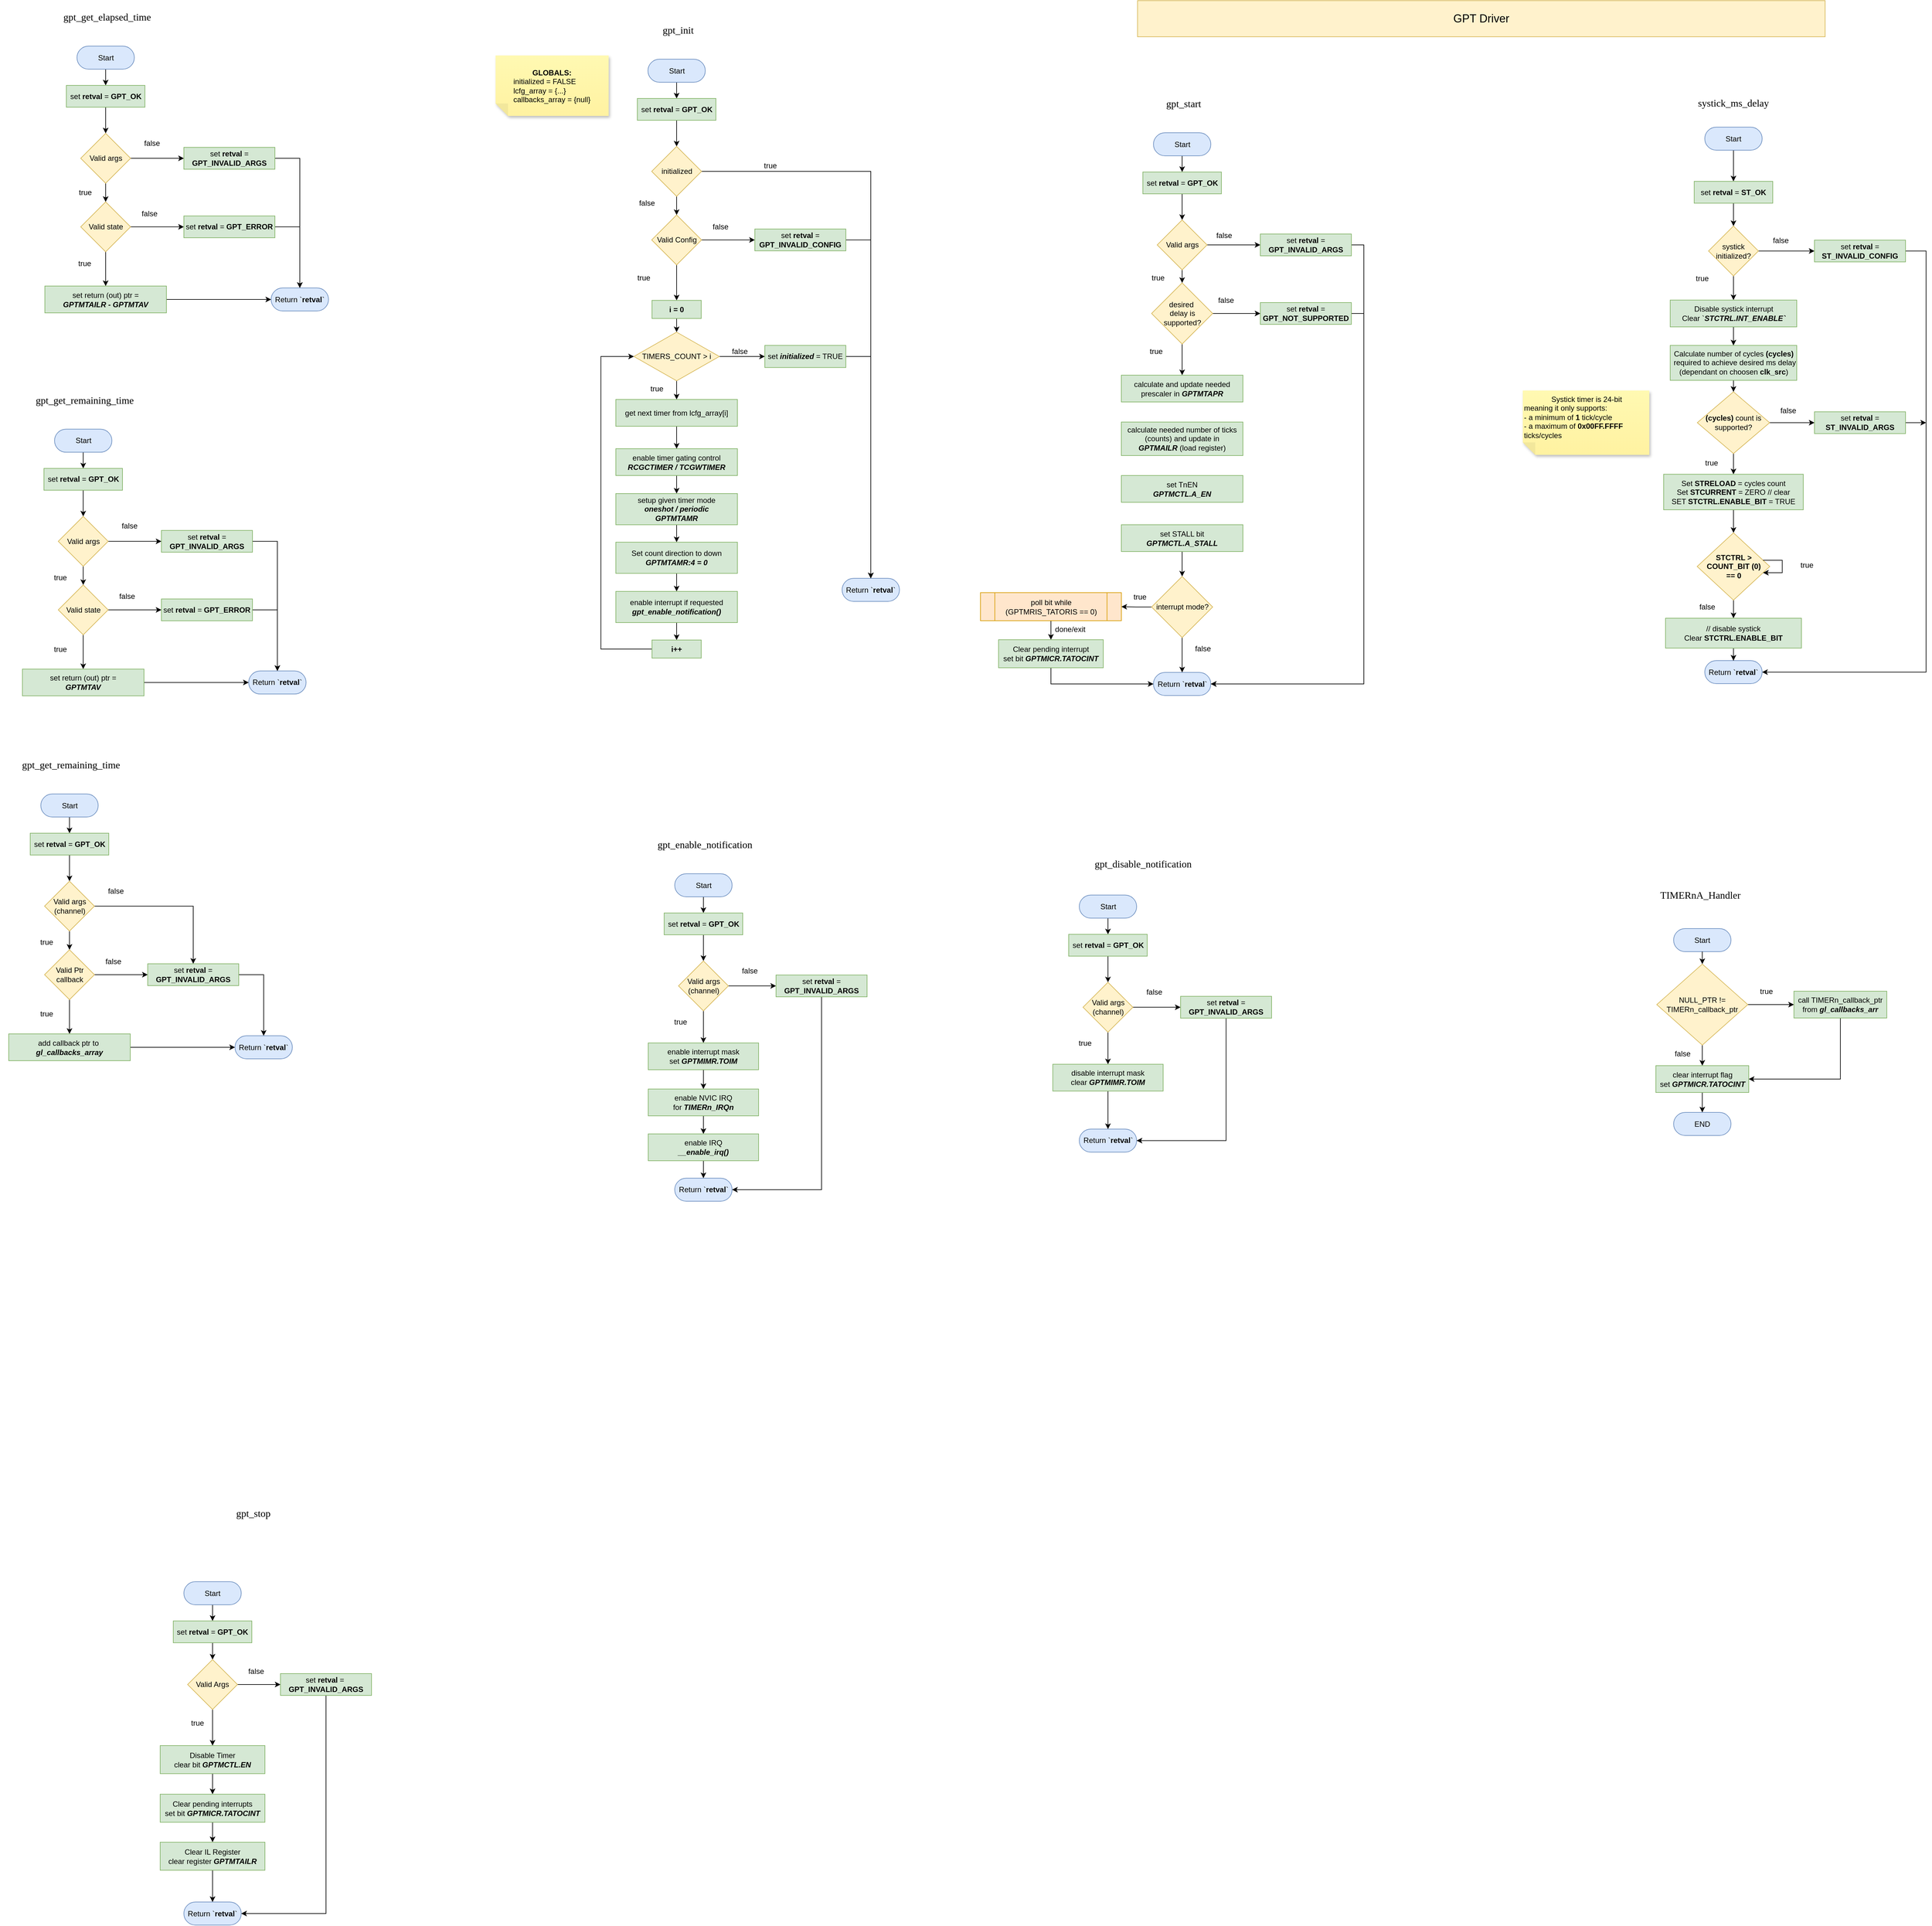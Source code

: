 <mxfile version="21.5.0" type="device">
  <diagram name="Page-1" id="7oLeeqB4X83rpsUO6XK-">
    <mxGraphModel dx="8567" dy="3987" grid="0" gridSize="10" guides="1" tooltips="1" connect="1" arrows="1" fold="1" page="1" pageScale="1" pageWidth="827" pageHeight="1169" math="0" shadow="0">
      <root>
        <mxCell id="0" />
        <mxCell id="1" parent="0" />
        <mxCell id="waw0lP77cIF_jgCd4xR0-1" value="gpt_init" style="text;html=1;strokeColor=none;fillColor=none;align=center;verticalAlign=middle;whiteSpace=wrap;rounded=0;fontSize=16;fontFamily=Calibri;" parent="1" vertex="1">
          <mxGeometry x="-512" y="66" width="110" height="30" as="geometry" />
        </mxCell>
        <mxCell id="waw0lP77cIF_jgCd4xR0-121" value="GPT Driver" style="text;html=1;strokeColor=#d6b656;fillColor=#fff2cc;align=center;verticalAlign=middle;whiteSpace=wrap;rounded=0;fontSize=18;" parent="1" vertex="1">
          <mxGeometry x="280" y="34" width="1103" height="58" as="geometry" />
        </mxCell>
        <mxCell id="-xlJ6oY1omePyM3Cr7Uz-23" value="" style="edgeStyle=orthogonalEdgeStyle;rounded=0;orthogonalLoop=1;jettySize=auto;html=1;" parent="1" source="-xlJ6oY1omePyM3Cr7Uz-4" target="-xlJ6oY1omePyM3Cr7Uz-9" edge="1">
          <mxGeometry relative="1" as="geometry" />
        </mxCell>
        <mxCell id="-xlJ6oY1omePyM3Cr7Uz-4" value="Start" style="html=1;dashed=0;whiteSpace=wrap;shape=mxgraph.dfd.start;fillColor=#dae8fc;strokeColor=#6c8ebf;" parent="1" vertex="1">
          <mxGeometry x="-505.5" y="128" width="92" height="37" as="geometry" />
        </mxCell>
        <mxCell id="-xlJ6oY1omePyM3Cr7Uz-5" value="Return `&lt;b&gt;retval&lt;/b&gt;`" style="html=1;dashed=0;whiteSpace=wrap;shape=mxgraph.dfd.start;fillColor=#dae8fc;strokeColor=#6c8ebf;" parent="1" vertex="1">
          <mxGeometry x="-194" y="961" width="92" height="37" as="geometry" />
        </mxCell>
        <mxCell id="EGi-wmgrXrcWgI3hFHrU-8" value="" style="edgeStyle=orthogonalEdgeStyle;rounded=0;orthogonalLoop=1;jettySize=auto;html=1;" edge="1" parent="1" source="-xlJ6oY1omePyM3Cr7Uz-9" target="EGi-wmgrXrcWgI3hFHrU-2">
          <mxGeometry relative="1" as="geometry" />
        </mxCell>
        <mxCell id="-xlJ6oY1omePyM3Cr7Uz-9" value="set&amp;nbsp;&lt;b style=&quot;border-color: var(--border-color);&quot;&gt;retval&amp;nbsp;&lt;/b&gt;=&amp;nbsp;&lt;b style=&quot;border-color: var(--border-color);&quot;&gt;GPT_OK&lt;/b&gt;" style="rounded=0;whiteSpace=wrap;html=1;fillColor=#d5e8d4;strokeColor=#82b366;" parent="1" vertex="1">
          <mxGeometry x="-522.5" y="191" width="126" height="35" as="geometry" />
        </mxCell>
        <mxCell id="-xlJ6oY1omePyM3Cr7Uz-27" style="edgeStyle=orthogonalEdgeStyle;rounded=0;orthogonalLoop=1;jettySize=auto;html=1;entryX=0.5;entryY=0;entryDx=0;entryDy=0;" parent="1" source="-xlJ6oY1omePyM3Cr7Uz-11" target="EGi-wmgrXrcWgI3hFHrU-9" edge="1">
          <mxGeometry relative="1" as="geometry">
            <mxPoint x="-459.5" y="513" as="targetPoint" />
          </mxGeometry>
        </mxCell>
        <mxCell id="-xlJ6oY1omePyM3Cr7Uz-30" value="" style="edgeStyle=orthogonalEdgeStyle;rounded=0;orthogonalLoop=1;jettySize=auto;html=1;" parent="1" source="-xlJ6oY1omePyM3Cr7Uz-11" target="-xlJ6oY1omePyM3Cr7Uz-14" edge="1">
          <mxGeometry relative="1" as="geometry" />
        </mxCell>
        <mxCell id="-xlJ6oY1omePyM3Cr7Uz-11" value="Valid Config" style="rhombus;whiteSpace=wrap;html=1;fillColor=#fff2cc;strokeColor=#d6b656;" parent="1" vertex="1">
          <mxGeometry x="-499.5" y="378" width="80" height="80" as="geometry" />
        </mxCell>
        <mxCell id="-xlJ6oY1omePyM3Cr7Uz-12" value="false" style="text;html=1;strokeColor=none;fillColor=none;align=center;verticalAlign=middle;whiteSpace=wrap;rounded=0;" parent="1" vertex="1">
          <mxGeometry x="-419.5" y="381" width="60" height="31" as="geometry" />
        </mxCell>
        <mxCell id="-xlJ6oY1omePyM3Cr7Uz-13" value="true" style="text;html=1;strokeColor=none;fillColor=none;align=center;verticalAlign=middle;whiteSpace=wrap;rounded=0;" parent="1" vertex="1">
          <mxGeometry x="-542" y="464" width="60" height="30" as="geometry" />
        </mxCell>
        <mxCell id="EGi-wmgrXrcWgI3hFHrU-39" style="edgeStyle=orthogonalEdgeStyle;rounded=0;orthogonalLoop=1;jettySize=auto;html=1;entryX=0.5;entryY=0.5;entryDx=0;entryDy=-18.5;entryPerimeter=0;exitX=1;exitY=0.5;exitDx=0;exitDy=0;" edge="1" parent="1" source="-xlJ6oY1omePyM3Cr7Uz-14" target="-xlJ6oY1omePyM3Cr7Uz-5">
          <mxGeometry relative="1" as="geometry" />
        </mxCell>
        <mxCell id="-xlJ6oY1omePyM3Cr7Uz-14" value="set &lt;b&gt;retval &lt;/b&gt;= &lt;b&gt;GPT_INVALID_CONFIG&lt;/b&gt;" style="rounded=0;whiteSpace=wrap;html=1;fillColor=#d5e8d4;strokeColor=#82b366;" parent="1" vertex="1">
          <mxGeometry x="-334" y="400.5" width="146" height="35" as="geometry" />
        </mxCell>
        <mxCell id="-xlJ6oY1omePyM3Cr7Uz-32" value="systick_ms_delay" style="text;html=1;strokeColor=none;fillColor=none;align=center;verticalAlign=middle;whiteSpace=wrap;rounded=0;fontSize=16;fontFamily=Calibri;" parent="1" vertex="1">
          <mxGeometry x="1160" y="183" width="152" height="30" as="geometry" />
        </mxCell>
        <mxCell id="-xlJ6oY1omePyM3Cr7Uz-50" value="" style="edgeStyle=orthogonalEdgeStyle;rounded=0;orthogonalLoop=1;jettySize=auto;html=1;" parent="1" source="-xlJ6oY1omePyM3Cr7Uz-34" target="-xlJ6oY1omePyM3Cr7Uz-46" edge="1">
          <mxGeometry relative="1" as="geometry" />
        </mxCell>
        <mxCell id="-xlJ6oY1omePyM3Cr7Uz-34" value="Start" style="html=1;dashed=0;whiteSpace=wrap;shape=mxgraph.dfd.start;fillColor=#dae8fc;strokeColor=#6c8ebf;" parent="1" vertex="1">
          <mxGeometry x="1190" y="237" width="92" height="37" as="geometry" />
        </mxCell>
        <mxCell id="-xlJ6oY1omePyM3Cr7Uz-52" value="" style="edgeStyle=orthogonalEdgeStyle;rounded=0;orthogonalLoop=1;jettySize=auto;html=1;" parent="1" source="-xlJ6oY1omePyM3Cr7Uz-35" target="-xlJ6oY1omePyM3Cr7Uz-37" edge="1">
          <mxGeometry relative="1" as="geometry" />
        </mxCell>
        <mxCell id="NhF9TAEWe7JJI28kTuY6-34" style="edgeStyle=orthogonalEdgeStyle;rounded=0;orthogonalLoop=1;jettySize=auto;html=1;entryX=0.5;entryY=0;entryDx=0;entryDy=0;" parent="1" source="-xlJ6oY1omePyM3Cr7Uz-35" target="NhF9TAEWe7JJI28kTuY6-33" edge="1">
          <mxGeometry relative="1" as="geometry" />
        </mxCell>
        <mxCell id="-xlJ6oY1omePyM3Cr7Uz-35" value="systick&lt;br&gt;initialized?" style="rhombus;whiteSpace=wrap;html=1;fillColor=#fff2cc;strokeColor=#d6b656;" parent="1" vertex="1">
          <mxGeometry x="1196" y="395.75" width="80" height="80" as="geometry" />
        </mxCell>
        <mxCell id="-xlJ6oY1omePyM3Cr7Uz-48" style="edgeStyle=orthogonalEdgeStyle;rounded=0;orthogonalLoop=1;jettySize=auto;html=1;entryX=1;entryY=0.5;entryDx=0;entryDy=0;entryPerimeter=0;" parent="1" source="-xlJ6oY1omePyM3Cr7Uz-37" target="-xlJ6oY1omePyM3Cr7Uz-45" edge="1">
          <mxGeometry relative="1" as="geometry">
            <Array as="points">
              <mxPoint x="1545" y="436" />
              <mxPoint x="1545" y="1112" />
            </Array>
          </mxGeometry>
        </mxCell>
        <mxCell id="-xlJ6oY1omePyM3Cr7Uz-37" value="set &lt;b&gt;retval &lt;/b&gt;= &lt;b&gt;ST_INVALID_CONFIG&lt;/b&gt;" style="rounded=0;whiteSpace=wrap;html=1;fillColor=#d5e8d4;strokeColor=#82b366;" parent="1" vertex="1">
          <mxGeometry x="1366" y="418.25" width="146" height="35" as="geometry" />
        </mxCell>
        <mxCell id="-xlJ6oY1omePyM3Cr7Uz-60" style="edgeStyle=orthogonalEdgeStyle;rounded=0;orthogonalLoop=1;jettySize=auto;html=1;entryX=0.5;entryY=0;entryDx=0;entryDy=0;" parent="1" source="-xlJ6oY1omePyM3Cr7Uz-38" target="-xlJ6oY1omePyM3Cr7Uz-40" edge="1">
          <mxGeometry relative="1" as="geometry" />
        </mxCell>
        <mxCell id="-xlJ6oY1omePyM3Cr7Uz-38" value="Calculate number of cycles&amp;nbsp;&lt;b style=&quot;border-color: var(--border-color);&quot;&gt;(cycles)&lt;/b&gt;&lt;br&gt;&amp;nbsp;required to achieve desired ms delay (dependant on choosen&amp;nbsp;&lt;b&gt;clk_src&lt;/b&gt;)" style="rounded=0;whiteSpace=wrap;html=1;fillColor=#d5e8d4;strokeColor=#82b366;" parent="1" vertex="1">
          <mxGeometry x="1134.5" y="587.25" width="203" height="56" as="geometry" />
        </mxCell>
        <mxCell id="-xlJ6oY1omePyM3Cr7Uz-53" value="" style="edgeStyle=orthogonalEdgeStyle;rounded=0;orthogonalLoop=1;jettySize=auto;html=1;" parent="1" source="-xlJ6oY1omePyM3Cr7Uz-40" target="-xlJ6oY1omePyM3Cr7Uz-42" edge="1">
          <mxGeometry relative="1" as="geometry" />
        </mxCell>
        <mxCell id="-xlJ6oY1omePyM3Cr7Uz-61" style="edgeStyle=orthogonalEdgeStyle;rounded=0;orthogonalLoop=1;jettySize=auto;html=1;entryX=0.5;entryY=0;entryDx=0;entryDy=0;" parent="1" source="-xlJ6oY1omePyM3Cr7Uz-40" target="-xlJ6oY1omePyM3Cr7Uz-43" edge="1">
          <mxGeometry relative="1" as="geometry" />
        </mxCell>
        <mxCell id="-xlJ6oY1omePyM3Cr7Uz-40" value="&lt;b&gt;(cycles) &lt;/b&gt;count&lt;b&gt;&amp;nbsp;&lt;/b&gt;is supported?" style="rhombus;whiteSpace=wrap;html=1;fillColor=#fff2cc;strokeColor=#d6b656;" parent="1" vertex="1">
          <mxGeometry x="1178" y="661.75" width="116" height="99" as="geometry" />
        </mxCell>
        <mxCell id="-xlJ6oY1omePyM3Cr7Uz-41" value="&lt;div style=&quot;text-align: center;&quot;&gt;&lt;span style=&quot;background-color: initial;&quot;&gt;Systick timer is 24-bit&lt;/span&gt;&lt;/div&gt;meaning it only supports:&lt;br&gt;- a minimum of &lt;b&gt;1&lt;/b&gt; tick/cycle&lt;br&gt;&lt;div style=&quot;&quot;&gt;&lt;span style=&quot;background-color: initial;&quot;&gt;- a maximum of &lt;b&gt;0x00FF.FFFF&lt;/b&gt; ticks/cycles&lt;/span&gt;&lt;/div&gt;" style="shape=note;whiteSpace=wrap;html=1;backgroundOutline=1;fontColor=#000000;darkOpacity=0.05;fillColor=#FFF9B2;strokeColor=none;fillStyle=solid;direction=west;gradientDirection=north;gradientColor=#FFF2A1;shadow=1;size=20;pointerEvents=1;align=left;verticalAlign=top;" parent="1" vertex="1">
          <mxGeometry x="898" y="659.63" width="203" height="103.25" as="geometry" />
        </mxCell>
        <mxCell id="-xlJ6oY1omePyM3Cr7Uz-49" style="edgeStyle=orthogonalEdgeStyle;rounded=0;orthogonalLoop=1;jettySize=auto;html=1;" parent="1" source="-xlJ6oY1omePyM3Cr7Uz-42" edge="1">
          <mxGeometry relative="1" as="geometry">
            <mxPoint x="1545" y="711.25" as="targetPoint" />
          </mxGeometry>
        </mxCell>
        <mxCell id="-xlJ6oY1omePyM3Cr7Uz-42" value="set &lt;b&gt;retval &lt;/b&gt;= &lt;b&gt;ST_INVALID_ARGS&lt;/b&gt;" style="rounded=0;whiteSpace=wrap;html=1;fillColor=#d5e8d4;strokeColor=#82b366;" parent="1" vertex="1">
          <mxGeometry x="1366" y="693.75" width="146" height="35" as="geometry" />
        </mxCell>
        <mxCell id="-xlJ6oY1omePyM3Cr7Uz-62" value="" style="edgeStyle=orthogonalEdgeStyle;rounded=0;orthogonalLoop=1;jettySize=auto;html=1;" parent="1" source="-xlJ6oY1omePyM3Cr7Uz-43" target="-xlJ6oY1omePyM3Cr7Uz-44" edge="1">
          <mxGeometry relative="1" as="geometry" />
        </mxCell>
        <mxCell id="-xlJ6oY1omePyM3Cr7Uz-43" value="Set &lt;b&gt;STRELOAD &lt;/b&gt;=&lt;b&gt; &lt;/b&gt;cycles count&lt;br&gt;Set &lt;b&gt;STCURRENT&lt;/b&gt; = ZERO // clear&lt;br&gt;SET &lt;b&gt;STCTRL.ENABLE_BIT &lt;/b&gt;= TRUE" style="rounded=0;whiteSpace=wrap;html=1;fillColor=#d5e8d4;strokeColor=#82b366;" parent="1" vertex="1">
          <mxGeometry x="1124" y="794" width="224" height="57" as="geometry" />
        </mxCell>
        <mxCell id="-xlJ6oY1omePyM3Cr7Uz-65" value="" style="edgeStyle=orthogonalEdgeStyle;rounded=0;orthogonalLoop=1;jettySize=auto;html=1;" parent="1" source="-xlJ6oY1omePyM3Cr7Uz-44" target="-xlJ6oY1omePyM3Cr7Uz-47" edge="1">
          <mxGeometry relative="1" as="geometry" />
        </mxCell>
        <mxCell id="-xlJ6oY1omePyM3Cr7Uz-44" value="&lt;b&gt;STCTRL &amp;gt; COUNT_BIT (0)&lt;br&gt;== 0&lt;br&gt;&lt;/b&gt;" style="rhombus;whiteSpace=wrap;html=1;fillColor=#fff2cc;strokeColor=#d6b656;" parent="1" vertex="1">
          <mxGeometry x="1177.75" y="888" width="116.5" height="108" as="geometry" />
        </mxCell>
        <mxCell id="-xlJ6oY1omePyM3Cr7Uz-45" value="Return `&lt;b&gt;retval&lt;/b&gt;`" style="html=1;dashed=0;whiteSpace=wrap;shape=mxgraph.dfd.start;fillColor=#dae8fc;strokeColor=#6c8ebf;" parent="1" vertex="1">
          <mxGeometry x="1190" y="1093" width="92" height="37" as="geometry" />
        </mxCell>
        <mxCell id="-xlJ6oY1omePyM3Cr7Uz-51" value="" style="edgeStyle=orthogonalEdgeStyle;rounded=0;orthogonalLoop=1;jettySize=auto;html=1;" parent="1" source="-xlJ6oY1omePyM3Cr7Uz-46" target="-xlJ6oY1omePyM3Cr7Uz-35" edge="1">
          <mxGeometry relative="1" as="geometry" />
        </mxCell>
        <mxCell id="-xlJ6oY1omePyM3Cr7Uz-46" value="set &lt;b&gt;retval &lt;/b&gt;= &lt;b&gt;ST_OK&lt;/b&gt;" style="rounded=0;whiteSpace=wrap;html=1;fillColor=#d5e8d4;strokeColor=#82b366;" parent="1" vertex="1">
          <mxGeometry x="1173" y="324" width="126" height="35" as="geometry" />
        </mxCell>
        <mxCell id="-xlJ6oY1omePyM3Cr7Uz-67" value="" style="edgeStyle=orthogonalEdgeStyle;rounded=0;orthogonalLoop=1;jettySize=auto;html=1;" parent="1" source="-xlJ6oY1omePyM3Cr7Uz-47" target="-xlJ6oY1omePyM3Cr7Uz-45" edge="1">
          <mxGeometry relative="1" as="geometry" />
        </mxCell>
        <mxCell id="-xlJ6oY1omePyM3Cr7Uz-47" value="// disable systick&lt;br&gt;Clear&amp;nbsp;&lt;b&gt;STCTRL.ENABLE_BIT&lt;/b&gt;" style="rounded=0;whiteSpace=wrap;html=1;fillColor=#d5e8d4;strokeColor=#82b366;" parent="1" vertex="1">
          <mxGeometry x="1127" y="1025" width="218" height="48" as="geometry" />
        </mxCell>
        <mxCell id="-xlJ6oY1omePyM3Cr7Uz-54" value="false" style="text;html=1;strokeColor=none;fillColor=none;align=center;verticalAlign=middle;whiteSpace=wrap;rounded=0;" parent="1" vertex="1">
          <mxGeometry x="1282" y="403.5" width="60" height="31" as="geometry" />
        </mxCell>
        <mxCell id="-xlJ6oY1omePyM3Cr7Uz-55" value="true" style="text;html=1;strokeColor=none;fillColor=none;align=center;verticalAlign=middle;whiteSpace=wrap;rounded=0;" parent="1" vertex="1">
          <mxGeometry x="1156" y="465" width="60" height="30" as="geometry" />
        </mxCell>
        <mxCell id="-xlJ6oY1omePyM3Cr7Uz-56" value="false" style="text;html=1;strokeColor=none;fillColor=none;align=center;verticalAlign=middle;whiteSpace=wrap;rounded=0;" parent="1" vertex="1">
          <mxGeometry x="1294.25" y="676" width="60" height="31" as="geometry" />
        </mxCell>
        <mxCell id="-xlJ6oY1omePyM3Cr7Uz-57" value="true" style="text;html=1;strokeColor=none;fillColor=none;align=center;verticalAlign=middle;whiteSpace=wrap;rounded=0;" parent="1" vertex="1">
          <mxGeometry x="1171" y="760.75" width="60" height="30" as="geometry" />
        </mxCell>
        <mxCell id="-xlJ6oY1omePyM3Cr7Uz-63" value="false" style="text;html=1;strokeColor=none;fillColor=none;align=center;verticalAlign=middle;whiteSpace=wrap;rounded=0;" parent="1" vertex="1">
          <mxGeometry x="1164" y="991" width="60" height="31" as="geometry" />
        </mxCell>
        <mxCell id="-xlJ6oY1omePyM3Cr7Uz-64" style="edgeStyle=orthogonalEdgeStyle;rounded=0;orthogonalLoop=1;jettySize=auto;html=1;" parent="1" source="-xlJ6oY1omePyM3Cr7Uz-44" target="-xlJ6oY1omePyM3Cr7Uz-44" edge="1">
          <mxGeometry relative="1" as="geometry" />
        </mxCell>
        <mxCell id="-xlJ6oY1omePyM3Cr7Uz-66" value="true" style="text;html=1;strokeColor=none;fillColor=none;align=center;verticalAlign=middle;whiteSpace=wrap;rounded=0;" parent="1" vertex="1">
          <mxGeometry x="1324" y="925" width="60" height="30" as="geometry" />
        </mxCell>
        <mxCell id="NhF9TAEWe7JJI28kTuY6-35" style="edgeStyle=orthogonalEdgeStyle;rounded=0;orthogonalLoop=1;jettySize=auto;html=1;entryX=0.5;entryY=0;entryDx=0;entryDy=0;" parent="1" source="NhF9TAEWe7JJI28kTuY6-33" target="-xlJ6oY1omePyM3Cr7Uz-38" edge="1">
          <mxGeometry relative="1" as="geometry" />
        </mxCell>
        <mxCell id="NhF9TAEWe7JJI28kTuY6-33" value="Disable systick interrupt&lt;br&gt;Clear `&lt;b&gt;&lt;i&gt;STCTRL.INT_ENABLE`&lt;/i&gt;&lt;/b&gt;" style="rounded=0;whiteSpace=wrap;html=1;fillColor=#d5e8d4;strokeColor=#82b366;" parent="1" vertex="1">
          <mxGeometry x="1134.5" y="514.5" width="203" height="43" as="geometry" />
        </mxCell>
        <mxCell id="NhF9TAEWe7JJI28kTuY6-71" value="TIMERnA_Handler" style="text;html=1;strokeColor=none;fillColor=none;align=center;verticalAlign=middle;whiteSpace=wrap;rounded=0;fontSize=16;fontFamily=Calibri;" parent="1" vertex="1">
          <mxGeometry x="1096" y="1454" width="174" height="30" as="geometry" />
        </mxCell>
        <mxCell id="NhF9TAEWe7JJI28kTuY6-73" value="Start" style="html=1;dashed=0;whiteSpace=wrap;shape=mxgraph.dfd.start;fillColor=#dae8fc;strokeColor=#6c8ebf;" parent="1" vertex="1">
          <mxGeometry x="1140" y="1523" width="92" height="37" as="geometry" />
        </mxCell>
        <mxCell id="NhF9TAEWe7JJI28kTuY6-74" value="END" style="html=1;dashed=0;whiteSpace=wrap;shape=mxgraph.dfd.start;fillColor=#dae8fc;strokeColor=#6c8ebf;" parent="1" vertex="1">
          <mxGeometry x="1140" y="1818" width="92" height="37" as="geometry" />
        </mxCell>
        <mxCell id="EGi-wmgrXrcWgI3hFHrU-190" value="" style="edgeStyle=orthogonalEdgeStyle;rounded=0;orthogonalLoop=1;jettySize=auto;html=1;" edge="1" parent="1" source="NhF9TAEWe7JJI28kTuY6-77" target="NhF9TAEWe7JJI28kTuY6-92">
          <mxGeometry relative="1" as="geometry" />
        </mxCell>
        <mxCell id="EGi-wmgrXrcWgI3hFHrU-192" value="" style="edgeStyle=orthogonalEdgeStyle;rounded=0;orthogonalLoop=1;jettySize=auto;html=1;" edge="1" parent="1" source="NhF9TAEWe7JJI28kTuY6-77" target="EGi-wmgrXrcWgI3hFHrU-191">
          <mxGeometry relative="1" as="geometry" />
        </mxCell>
        <mxCell id="NhF9TAEWe7JJI28kTuY6-77" value="NULL_PTR !=&lt;br&gt;TIMERn_callback_ptr" style="rhombus;whiteSpace=wrap;html=1;fillColor=#fff2cc;strokeColor=#d6b656;" parent="1" vertex="1">
          <mxGeometry x="1113" y="1580" width="146" height="130" as="geometry" />
        </mxCell>
        <mxCell id="NhF9TAEWe7JJI28kTuY6-78" value="true" style="text;html=1;strokeColor=none;fillColor=none;align=center;verticalAlign=middle;whiteSpace=wrap;rounded=0;" parent="1" vertex="1">
          <mxGeometry x="1259" y="1609" width="60" height="30" as="geometry" />
        </mxCell>
        <mxCell id="NhF9TAEWe7JJI28kTuY6-79" value="false" style="text;html=1;strokeColor=none;fillColor=none;align=center;verticalAlign=middle;whiteSpace=wrap;rounded=0;" parent="1" vertex="1">
          <mxGeometry x="1124" y="1709.25" width="60.5" height="29" as="geometry" />
        </mxCell>
        <mxCell id="NhF9TAEWe7JJI28kTuY6-80" style="edgeStyle=orthogonalEdgeStyle;rounded=0;orthogonalLoop=1;jettySize=auto;html=1;entryX=0.5;entryY=0;entryDx=0;entryDy=0;" parent="1" target="NhF9TAEWe7JJI28kTuY6-77" edge="1">
          <mxGeometry relative="1" as="geometry">
            <mxPoint x="1185.974" y="1560" as="sourcePoint" />
          </mxGeometry>
        </mxCell>
        <mxCell id="EGi-wmgrXrcWgI3hFHrU-193" style="edgeStyle=orthogonalEdgeStyle;rounded=0;orthogonalLoop=1;jettySize=auto;html=1;entryX=1;entryY=0.5;entryDx=0;entryDy=0;exitX=0.5;exitY=1;exitDx=0;exitDy=0;" edge="1" parent="1" source="NhF9TAEWe7JJI28kTuY6-92" target="EGi-wmgrXrcWgI3hFHrU-191">
          <mxGeometry relative="1" as="geometry" />
        </mxCell>
        <mxCell id="NhF9TAEWe7JJI28kTuY6-92" value="call TIMERn_callback_ptr&lt;br&gt;from &lt;b&gt;&lt;i&gt;gl_callbacks_arr&lt;/i&gt;&lt;/b&gt;" style="rounded=0;whiteSpace=wrap;html=1;fillColor=#d5e8d4;strokeColor=#82b366;align=center;" parent="1" vertex="1">
          <mxGeometry x="1333" y="1623.5" width="149" height="43" as="geometry" />
        </mxCell>
        <mxCell id="EGi-wmgrXrcWgI3hFHrU-1" value="&lt;b&gt;GLOBALS:&lt;/b&gt;&lt;br&gt;&lt;div style=&quot;text-align: left;&quot;&gt;&lt;span style=&quot;background-color: initial;&quot;&gt;initialized = FALSE&lt;/span&gt;&lt;/div&gt;&lt;div style=&quot;text-align: left;&quot;&gt;&lt;span style=&quot;background-color: initial;&quot;&gt;lcfg_array = {...}&lt;/span&gt;&lt;/div&gt;&lt;div style=&quot;text-align: left;&quot;&gt;&lt;span style=&quot;background-color: initial;&quot;&gt;callbacks_array = {null}&lt;/span&gt;&lt;/div&gt;" style="shape=note;whiteSpace=wrap;html=1;backgroundOutline=1;fontColor=#000000;darkOpacity=0.05;fillColor=#FFF9B2;strokeColor=none;fillStyle=solid;direction=west;gradientDirection=north;gradientColor=#FFF2A1;shadow=1;size=20;pointerEvents=1;" vertex="1" parent="1">
          <mxGeometry x="-750" y="121.98" width="181.48" height="97.05" as="geometry" />
        </mxCell>
        <mxCell id="EGi-wmgrXrcWgI3hFHrU-36" style="edgeStyle=orthogonalEdgeStyle;rounded=0;orthogonalLoop=1;jettySize=auto;html=1;entryX=0.5;entryY=0;entryDx=0;entryDy=0;" edge="1" parent="1" source="EGi-wmgrXrcWgI3hFHrU-2" target="-xlJ6oY1omePyM3Cr7Uz-11">
          <mxGeometry relative="1" as="geometry" />
        </mxCell>
        <mxCell id="EGi-wmgrXrcWgI3hFHrU-111" style="edgeStyle=orthogonalEdgeStyle;rounded=0;orthogonalLoop=1;jettySize=auto;html=1;entryX=0.5;entryY=0.5;entryDx=0;entryDy=-18.5;entryPerimeter=0;" edge="1" parent="1" source="EGi-wmgrXrcWgI3hFHrU-2" target="-xlJ6oY1omePyM3Cr7Uz-5">
          <mxGeometry relative="1" as="geometry" />
        </mxCell>
        <mxCell id="EGi-wmgrXrcWgI3hFHrU-2" value="initialized" style="rhombus;whiteSpace=wrap;html=1;fillColor=#fff2cc;strokeColor=#d6b656;" vertex="1" parent="1">
          <mxGeometry x="-499.5" y="268" width="80" height="80" as="geometry" />
        </mxCell>
        <mxCell id="EGi-wmgrXrcWgI3hFHrU-3" value="true" style="text;html=1;strokeColor=none;fillColor=none;align=center;verticalAlign=middle;whiteSpace=wrap;rounded=0;" vertex="1" parent="1">
          <mxGeometry x="-339" y="284" width="60" height="30" as="geometry" />
        </mxCell>
        <mxCell id="EGi-wmgrXrcWgI3hFHrU-6" value="false" style="text;html=1;strokeColor=none;fillColor=none;align=center;verticalAlign=middle;whiteSpace=wrap;rounded=0;" vertex="1" parent="1">
          <mxGeometry x="-537" y="343.5" width="60" height="31" as="geometry" />
        </mxCell>
        <mxCell id="EGi-wmgrXrcWgI3hFHrU-11" value="" style="edgeStyle=orthogonalEdgeStyle;rounded=0;orthogonalLoop=1;jettySize=auto;html=1;" edge="1" parent="1" source="EGi-wmgrXrcWgI3hFHrU-9" target="EGi-wmgrXrcWgI3hFHrU-10">
          <mxGeometry relative="1" as="geometry" />
        </mxCell>
        <mxCell id="EGi-wmgrXrcWgI3hFHrU-9" value="&lt;b&gt;i = 0&lt;/b&gt;" style="rounded=0;whiteSpace=wrap;html=1;fillColor=#d5e8d4;strokeColor=#82b366;" vertex="1" parent="1">
          <mxGeometry x="-499" y="515" width="79" height="29" as="geometry" />
        </mxCell>
        <mxCell id="EGi-wmgrXrcWgI3hFHrU-19" value="" style="edgeStyle=orthogonalEdgeStyle;rounded=0;orthogonalLoop=1;jettySize=auto;html=1;" edge="1" parent="1" source="EGi-wmgrXrcWgI3hFHrU-10" target="EGi-wmgrXrcWgI3hFHrU-18">
          <mxGeometry relative="1" as="geometry" />
        </mxCell>
        <mxCell id="EGi-wmgrXrcWgI3hFHrU-37" value="" style="edgeStyle=orthogonalEdgeStyle;rounded=0;orthogonalLoop=1;jettySize=auto;html=1;" edge="1" parent="1" source="EGi-wmgrXrcWgI3hFHrU-10" target="EGi-wmgrXrcWgI3hFHrU-34">
          <mxGeometry relative="1" as="geometry" />
        </mxCell>
        <mxCell id="EGi-wmgrXrcWgI3hFHrU-10" value="TIMERS_COUNT &amp;gt; i" style="rhombus;whiteSpace=wrap;html=1;fillColor=#fff2cc;strokeColor=#d6b656;" vertex="1" parent="1">
          <mxGeometry x="-528" y="566" width="137" height="78" as="geometry" />
        </mxCell>
        <mxCell id="EGi-wmgrXrcWgI3hFHrU-30" style="edgeStyle=orthogonalEdgeStyle;rounded=0;orthogonalLoop=1;jettySize=auto;html=1;entryX=0;entryY=0.5;entryDx=0;entryDy=0;exitX=0;exitY=0.5;exitDx=0;exitDy=0;" edge="1" parent="1" source="EGi-wmgrXrcWgI3hFHrU-12" target="EGi-wmgrXrcWgI3hFHrU-10">
          <mxGeometry relative="1" as="geometry">
            <Array as="points">
              <mxPoint x="-581" y="1075" />
              <mxPoint x="-581" y="605" />
            </Array>
          </mxGeometry>
        </mxCell>
        <mxCell id="EGi-wmgrXrcWgI3hFHrU-12" value="&lt;b&gt;i++&lt;/b&gt;" style="rounded=0;whiteSpace=wrap;html=1;fillColor=#d5e8d4;strokeColor=#82b366;" vertex="1" parent="1">
          <mxGeometry x="-499" y="1060" width="79" height="29" as="geometry" />
        </mxCell>
        <mxCell id="EGi-wmgrXrcWgI3hFHrU-22" style="edgeStyle=orthogonalEdgeStyle;rounded=0;orthogonalLoop=1;jettySize=auto;html=1;entryX=0.5;entryY=0;entryDx=0;entryDy=0;" edge="1" parent="1" source="EGi-wmgrXrcWgI3hFHrU-13" target="EGi-wmgrXrcWgI3hFHrU-15">
          <mxGeometry relative="1" as="geometry" />
        </mxCell>
        <mxCell id="EGi-wmgrXrcWgI3hFHrU-13" value="enable timer gating control &lt;b&gt;&lt;i&gt;RCGCTIMER / TCGWTIMER&lt;/i&gt;&lt;/b&gt;" style="rounded=0;whiteSpace=wrap;html=1;fillColor=#d5e8d4;strokeColor=#82b366;" vertex="1" parent="1">
          <mxGeometry x="-557" y="753" width="195" height="43" as="geometry" />
        </mxCell>
        <mxCell id="EGi-wmgrXrcWgI3hFHrU-23" style="edgeStyle=orthogonalEdgeStyle;rounded=0;orthogonalLoop=1;jettySize=auto;html=1;entryX=0.5;entryY=0;entryDx=0;entryDy=0;" edge="1" parent="1" source="EGi-wmgrXrcWgI3hFHrU-15" target="EGi-wmgrXrcWgI3hFHrU-16">
          <mxGeometry relative="1" as="geometry" />
        </mxCell>
        <mxCell id="EGi-wmgrXrcWgI3hFHrU-15" value="setup given timer mode&lt;br&gt;&lt;b&gt;&lt;i&gt;oneshot / periodic&lt;br&gt;GPTMTAMR&lt;/i&gt;&lt;/b&gt;" style="rounded=0;whiteSpace=wrap;html=1;fillColor=#d5e8d4;strokeColor=#82b366;" vertex="1" parent="1">
          <mxGeometry x="-557" y="825" width="195" height="50" as="geometry" />
        </mxCell>
        <mxCell id="EGi-wmgrXrcWgI3hFHrU-24" style="edgeStyle=orthogonalEdgeStyle;rounded=0;orthogonalLoop=1;jettySize=auto;html=1;entryX=0.5;entryY=0;entryDx=0;entryDy=0;" edge="1" parent="1" source="EGi-wmgrXrcWgI3hFHrU-16" target="EGi-wmgrXrcWgI3hFHrU-17">
          <mxGeometry relative="1" as="geometry" />
        </mxCell>
        <mxCell id="EGi-wmgrXrcWgI3hFHrU-16" value="Set count direction to down&lt;br&gt;&lt;b&gt;&lt;i&gt;GPTMTAMR:4 = 0&lt;br&gt;&lt;/i&gt;&lt;/b&gt;" style="rounded=0;whiteSpace=wrap;html=1;fillColor=#d5e8d4;strokeColor=#82b366;" vertex="1" parent="1">
          <mxGeometry x="-557" y="903" width="195" height="50" as="geometry" />
        </mxCell>
        <mxCell id="EGi-wmgrXrcWgI3hFHrU-25" style="edgeStyle=orthogonalEdgeStyle;rounded=0;orthogonalLoop=1;jettySize=auto;html=1;entryX=0.5;entryY=0;entryDx=0;entryDy=0;" edge="1" parent="1" source="EGi-wmgrXrcWgI3hFHrU-17" target="EGi-wmgrXrcWgI3hFHrU-12">
          <mxGeometry relative="1" as="geometry" />
        </mxCell>
        <mxCell id="EGi-wmgrXrcWgI3hFHrU-17" value="enable interrupt if requested&lt;br&gt;&lt;i style=&quot;&quot;&gt;&lt;b&gt;gpt_enable_notification()&lt;/b&gt;&lt;br&gt;&lt;/i&gt;" style="rounded=0;whiteSpace=wrap;html=1;fillColor=#d5e8d4;strokeColor=#82b366;" vertex="1" parent="1">
          <mxGeometry x="-557" y="982" width="195" height="50" as="geometry" />
        </mxCell>
        <mxCell id="EGi-wmgrXrcWgI3hFHrU-21" style="edgeStyle=orthogonalEdgeStyle;rounded=0;orthogonalLoop=1;jettySize=auto;html=1;entryX=0.5;entryY=0;entryDx=0;entryDy=0;" edge="1" parent="1" source="EGi-wmgrXrcWgI3hFHrU-18" target="EGi-wmgrXrcWgI3hFHrU-13">
          <mxGeometry relative="1" as="geometry" />
        </mxCell>
        <mxCell id="EGi-wmgrXrcWgI3hFHrU-18" value="get next timer from lcfg_array[i]" style="rounded=0;whiteSpace=wrap;html=1;fillColor=#d5e8d4;strokeColor=#82b366;" vertex="1" parent="1">
          <mxGeometry x="-557" y="674" width="195" height="43" as="geometry" />
        </mxCell>
        <mxCell id="EGi-wmgrXrcWgI3hFHrU-28" value="true" style="text;html=1;strokeColor=none;fillColor=none;align=center;verticalAlign=middle;whiteSpace=wrap;rounded=0;" vertex="1" parent="1">
          <mxGeometry x="-521" y="642" width="60" height="30" as="geometry" />
        </mxCell>
        <mxCell id="EGi-wmgrXrcWgI3hFHrU-40" style="edgeStyle=orthogonalEdgeStyle;rounded=0;orthogonalLoop=1;jettySize=auto;html=1;entryX=0.5;entryY=0.5;entryDx=0;entryDy=-18.5;entryPerimeter=0;exitX=1;exitY=0.5;exitDx=0;exitDy=0;" edge="1" parent="1" source="EGi-wmgrXrcWgI3hFHrU-34" target="-xlJ6oY1omePyM3Cr7Uz-5">
          <mxGeometry relative="1" as="geometry" />
        </mxCell>
        <mxCell id="EGi-wmgrXrcWgI3hFHrU-34" value="set &lt;i style=&quot;font-weight: bold;&quot;&gt;initialized &lt;/i&gt;= TRUE" style="rounded=0;whiteSpace=wrap;html=1;fillColor=#d5e8d4;strokeColor=#82b366;" vertex="1" parent="1">
          <mxGeometry x="-318" y="587.25" width="130" height="35.5" as="geometry" />
        </mxCell>
        <mxCell id="EGi-wmgrXrcWgI3hFHrU-38" value="false" style="text;html=1;strokeColor=none;fillColor=none;align=center;verticalAlign=middle;whiteSpace=wrap;rounded=0;" vertex="1" parent="1">
          <mxGeometry x="-388" y="581" width="60" height="31" as="geometry" />
        </mxCell>
        <mxCell id="EGi-wmgrXrcWgI3hFHrU-41" value="gpt_stop" style="text;html=1;strokeColor=none;fillColor=none;align=center;verticalAlign=middle;whiteSpace=wrap;rounded=0;fontSize=16;fontFamily=Calibri;" vertex="1" parent="1">
          <mxGeometry x="-1228" y="2446" width="179" height="30" as="geometry" />
        </mxCell>
        <mxCell id="EGi-wmgrXrcWgI3hFHrU-42" value="" style="edgeStyle=orthogonalEdgeStyle;rounded=0;orthogonalLoop=1;jettySize=auto;html=1;" edge="1" source="EGi-wmgrXrcWgI3hFHrU-43" target="EGi-wmgrXrcWgI3hFHrU-51" parent="1">
          <mxGeometry relative="1" as="geometry" />
        </mxCell>
        <mxCell id="EGi-wmgrXrcWgI3hFHrU-43" value="Start" style="html=1;dashed=0;whiteSpace=wrap;shape=mxgraph.dfd.start;fillColor=#dae8fc;strokeColor=#6c8ebf;" vertex="1" parent="1">
          <mxGeometry x="-1250" y="2571" width="92" height="37" as="geometry" />
        </mxCell>
        <mxCell id="EGi-wmgrXrcWgI3hFHrU-44" value="Return `&lt;b&gt;retval&lt;/b&gt;`" style="html=1;dashed=0;whiteSpace=wrap;shape=mxgraph.dfd.start;fillColor=#dae8fc;strokeColor=#6c8ebf;" vertex="1" parent="1">
          <mxGeometry x="-1250" y="3085" width="92" height="37" as="geometry" />
        </mxCell>
        <mxCell id="EGi-wmgrXrcWgI3hFHrU-64" style="edgeStyle=orthogonalEdgeStyle;rounded=0;orthogonalLoop=1;jettySize=auto;html=1;entryX=0.5;entryY=0;entryDx=0;entryDy=0;" edge="1" parent="1" source="EGi-wmgrXrcWgI3hFHrU-51" target="EGi-wmgrXrcWgI3hFHrU-56">
          <mxGeometry relative="1" as="geometry" />
        </mxCell>
        <mxCell id="EGi-wmgrXrcWgI3hFHrU-51" value="set&amp;nbsp;&lt;b style=&quot;border-color: var(--border-color);&quot;&gt;retval&amp;nbsp;&lt;/b&gt;=&amp;nbsp;&lt;b style=&quot;border-color: var(--border-color);&quot;&gt;GPT_OK&lt;/b&gt;" style="rounded=0;whiteSpace=wrap;html=1;fillColor=#d5e8d4;strokeColor=#82b366;" vertex="1" parent="1">
          <mxGeometry x="-1267" y="2634" width="126" height="35" as="geometry" />
        </mxCell>
        <mxCell id="EGi-wmgrXrcWgI3hFHrU-54" style="edgeStyle=orthogonalEdgeStyle;rounded=0;orthogonalLoop=1;jettySize=auto;html=1;entryX=0.5;entryY=0;entryDx=0;entryDy=0;" edge="1" source="EGi-wmgrXrcWgI3hFHrU-56" target="EGi-wmgrXrcWgI3hFHrU-62" parent="1">
          <mxGeometry relative="1" as="geometry" />
        </mxCell>
        <mxCell id="EGi-wmgrXrcWgI3hFHrU-55" value="" style="edgeStyle=orthogonalEdgeStyle;rounded=0;orthogonalLoop=1;jettySize=auto;html=1;" edge="1" source="EGi-wmgrXrcWgI3hFHrU-56" target="EGi-wmgrXrcWgI3hFHrU-60" parent="1">
          <mxGeometry relative="1" as="geometry" />
        </mxCell>
        <mxCell id="EGi-wmgrXrcWgI3hFHrU-56" value="Valid Args" style="rhombus;whiteSpace=wrap;html=1;fillColor=#fff2cc;strokeColor=#d6b656;" vertex="1" parent="1">
          <mxGeometry x="-1244" y="2696" width="80" height="80" as="geometry" />
        </mxCell>
        <mxCell id="EGi-wmgrXrcWgI3hFHrU-57" value="false" style="text;html=1;strokeColor=none;fillColor=none;align=center;verticalAlign=middle;whiteSpace=wrap;rounded=0;" vertex="1" parent="1">
          <mxGeometry x="-1164" y="2699" width="60" height="31" as="geometry" />
        </mxCell>
        <mxCell id="EGi-wmgrXrcWgI3hFHrU-58" value="true" style="text;html=1;strokeColor=none;fillColor=none;align=center;verticalAlign=middle;whiteSpace=wrap;rounded=0;" vertex="1" parent="1">
          <mxGeometry x="-1258" y="2783" width="60" height="30" as="geometry" />
        </mxCell>
        <mxCell id="EGi-wmgrXrcWgI3hFHrU-71" style="edgeStyle=orthogonalEdgeStyle;rounded=0;orthogonalLoop=1;jettySize=auto;html=1;entryX=1;entryY=0.5;entryDx=0;entryDy=0;entryPerimeter=0;exitX=0.5;exitY=1;exitDx=0;exitDy=0;" edge="1" parent="1" source="EGi-wmgrXrcWgI3hFHrU-60" target="EGi-wmgrXrcWgI3hFHrU-44">
          <mxGeometry relative="1" as="geometry" />
        </mxCell>
        <mxCell id="EGi-wmgrXrcWgI3hFHrU-60" value="set&amp;nbsp;&lt;b style=&quot;border-color: var(--border-color);&quot;&gt;retval&amp;nbsp;&lt;/b&gt;=&amp;nbsp;&lt;br&gt;&lt;b style=&quot;border-color: var(--border-color);&quot;&gt;GPT_INVALID_ARGS&lt;/b&gt;" style="rounded=0;whiteSpace=wrap;html=1;fillColor=#d5e8d4;strokeColor=#82b366;" vertex="1" parent="1">
          <mxGeometry x="-1095" y="2718.5" width="146" height="35" as="geometry" />
        </mxCell>
        <mxCell id="EGi-wmgrXrcWgI3hFHrU-68" style="edgeStyle=orthogonalEdgeStyle;rounded=0;orthogonalLoop=1;jettySize=auto;html=1;entryX=0.5;entryY=0;entryDx=0;entryDy=0;" edge="1" parent="1" source="EGi-wmgrXrcWgI3hFHrU-62" target="EGi-wmgrXrcWgI3hFHrU-65">
          <mxGeometry relative="1" as="geometry" />
        </mxCell>
        <mxCell id="EGi-wmgrXrcWgI3hFHrU-62" value="Disable Timer&lt;br&gt;clear bit&amp;nbsp;&lt;b&gt;&lt;i&gt;GPTMCTL.EN&lt;/i&gt;&lt;/b&gt;" style="rounded=0;whiteSpace=wrap;html=1;fillColor=#d5e8d4;strokeColor=#82b366;align=center;" vertex="1" parent="1">
          <mxGeometry x="-1288" y="2834" width="168" height="45" as="geometry" />
        </mxCell>
        <mxCell id="EGi-wmgrXrcWgI3hFHrU-69" style="edgeStyle=orthogonalEdgeStyle;rounded=0;orthogonalLoop=1;jettySize=auto;html=1;entryX=0.5;entryY=0;entryDx=0;entryDy=0;" edge="1" parent="1" source="EGi-wmgrXrcWgI3hFHrU-65" target="EGi-wmgrXrcWgI3hFHrU-66">
          <mxGeometry relative="1" as="geometry" />
        </mxCell>
        <mxCell id="EGi-wmgrXrcWgI3hFHrU-65" value="Clear pending interrupts&lt;br&gt;set bit&amp;nbsp;&lt;b&gt;&lt;i&gt;GPTMICR.TATOCINT&lt;/i&gt;&lt;/b&gt;" style="rounded=0;whiteSpace=wrap;html=1;fillColor=#d5e8d4;strokeColor=#82b366;align=center;" vertex="1" parent="1">
          <mxGeometry x="-1288" y="2912" width="168" height="45" as="geometry" />
        </mxCell>
        <mxCell id="EGi-wmgrXrcWgI3hFHrU-70" value="" style="edgeStyle=orthogonalEdgeStyle;rounded=0;orthogonalLoop=1;jettySize=auto;html=1;" edge="1" parent="1" source="EGi-wmgrXrcWgI3hFHrU-66" target="EGi-wmgrXrcWgI3hFHrU-44">
          <mxGeometry relative="1" as="geometry" />
        </mxCell>
        <mxCell id="EGi-wmgrXrcWgI3hFHrU-66" value="Clear IL Register&lt;br&gt;clear register&amp;nbsp;&lt;b&gt;&lt;i&gt;GPTMTAILR&lt;/i&gt;&lt;/b&gt;" style="rounded=0;whiteSpace=wrap;html=1;fillColor=#d5e8d4;strokeColor=#82b366;align=center;" vertex="1" parent="1">
          <mxGeometry x="-1288" y="2989" width="168" height="45" as="geometry" />
        </mxCell>
        <mxCell id="EGi-wmgrXrcWgI3hFHrU-72" value="gpt_get_elapsed_time" style="text;html=1;strokeColor=none;fillColor=none;align=center;verticalAlign=middle;whiteSpace=wrap;rounded=0;fontSize=16;fontFamily=Calibri;" vertex="1" parent="1">
          <mxGeometry x="-1487" y="45" width="228" height="30" as="geometry" />
        </mxCell>
        <mxCell id="EGi-wmgrXrcWgI3hFHrU-73" value="" style="edgeStyle=orthogonalEdgeStyle;rounded=0;orthogonalLoop=1;jettySize=auto;html=1;" edge="1" source="EGi-wmgrXrcWgI3hFHrU-74" target="EGi-wmgrXrcWgI3hFHrU-77" parent="1">
          <mxGeometry relative="1" as="geometry" />
        </mxCell>
        <mxCell id="EGi-wmgrXrcWgI3hFHrU-74" value="Start" style="html=1;dashed=0;whiteSpace=wrap;shape=mxgraph.dfd.start;fillColor=#dae8fc;strokeColor=#6c8ebf;" vertex="1" parent="1">
          <mxGeometry x="-1421.5" y="107" width="92" height="37" as="geometry" />
        </mxCell>
        <mxCell id="EGi-wmgrXrcWgI3hFHrU-75" value="Return `&lt;b&gt;retval&lt;/b&gt;`" style="html=1;dashed=0;whiteSpace=wrap;shape=mxgraph.dfd.start;fillColor=#dae8fc;strokeColor=#6c8ebf;" vertex="1" parent="1">
          <mxGeometry x="-1110" y="495" width="92" height="37" as="geometry" />
        </mxCell>
        <mxCell id="EGi-wmgrXrcWgI3hFHrU-76" value="" style="edgeStyle=orthogonalEdgeStyle;rounded=0;orthogonalLoop=1;jettySize=auto;html=1;" edge="1" source="EGi-wmgrXrcWgI3hFHrU-77" target="EGi-wmgrXrcWgI3hFHrU-87" parent="1">
          <mxGeometry relative="1" as="geometry" />
        </mxCell>
        <mxCell id="EGi-wmgrXrcWgI3hFHrU-77" value="set&amp;nbsp;&lt;b style=&quot;border-color: var(--border-color);&quot;&gt;retval&amp;nbsp;&lt;/b&gt;=&amp;nbsp;&lt;b style=&quot;border-color: var(--border-color);&quot;&gt;GPT_OK&lt;/b&gt;" style="rounded=0;whiteSpace=wrap;html=1;fillColor=#d5e8d4;strokeColor=#82b366;" vertex="1" parent="1">
          <mxGeometry x="-1438.5" y="170" width="126" height="35" as="geometry" />
        </mxCell>
        <mxCell id="EGi-wmgrXrcWgI3hFHrU-79" value="" style="edgeStyle=orthogonalEdgeStyle;rounded=0;orthogonalLoop=1;jettySize=auto;html=1;" edge="1" source="EGi-wmgrXrcWgI3hFHrU-80" target="EGi-wmgrXrcWgI3hFHrU-84" parent="1">
          <mxGeometry relative="1" as="geometry" />
        </mxCell>
        <mxCell id="EGi-wmgrXrcWgI3hFHrU-117" value="" style="edgeStyle=orthogonalEdgeStyle;rounded=0;orthogonalLoop=1;jettySize=auto;html=1;" edge="1" parent="1" source="EGi-wmgrXrcWgI3hFHrU-80" target="EGi-wmgrXrcWgI3hFHrU-98">
          <mxGeometry relative="1" as="geometry" />
        </mxCell>
        <mxCell id="EGi-wmgrXrcWgI3hFHrU-80" value="Valid state" style="rhombus;whiteSpace=wrap;html=1;fillColor=#fff2cc;strokeColor=#d6b656;" vertex="1" parent="1">
          <mxGeometry x="-1415.5" y="357" width="80" height="80" as="geometry" />
        </mxCell>
        <mxCell id="EGi-wmgrXrcWgI3hFHrU-81" value="false" style="text;html=1;strokeColor=none;fillColor=none;align=center;verticalAlign=middle;whiteSpace=wrap;rounded=0;" vertex="1" parent="1">
          <mxGeometry x="-1335.5" y="360" width="60" height="31" as="geometry" />
        </mxCell>
        <mxCell id="EGi-wmgrXrcWgI3hFHrU-82" value="true" style="text;html=1;strokeColor=none;fillColor=none;align=center;verticalAlign=middle;whiteSpace=wrap;rounded=0;" vertex="1" parent="1">
          <mxGeometry x="-1439" y="441" width="60" height="30" as="geometry" />
        </mxCell>
        <mxCell id="EGi-wmgrXrcWgI3hFHrU-83" style="edgeStyle=orthogonalEdgeStyle;rounded=0;orthogonalLoop=1;jettySize=auto;html=1;entryX=0.5;entryY=0.5;entryDx=0;entryDy=-18.5;entryPerimeter=0;exitX=1;exitY=0.5;exitDx=0;exitDy=0;" edge="1" source="EGi-wmgrXrcWgI3hFHrU-84" target="EGi-wmgrXrcWgI3hFHrU-75" parent="1">
          <mxGeometry relative="1" as="geometry" />
        </mxCell>
        <mxCell id="EGi-wmgrXrcWgI3hFHrU-84" value="set &lt;b&gt;retval &lt;/b&gt;= &lt;b&gt;GPT_ERROR&lt;/b&gt;" style="rounded=0;whiteSpace=wrap;html=1;fillColor=#d5e8d4;strokeColor=#82b366;" vertex="1" parent="1">
          <mxGeometry x="-1250" y="379.5" width="146" height="35" as="geometry" />
        </mxCell>
        <mxCell id="EGi-wmgrXrcWgI3hFHrU-86" style="edgeStyle=orthogonalEdgeStyle;rounded=0;orthogonalLoop=1;jettySize=auto;html=1;entryX=0.5;entryY=0;entryDx=0;entryDy=0;" edge="1" source="EGi-wmgrXrcWgI3hFHrU-87" target="EGi-wmgrXrcWgI3hFHrU-80" parent="1">
          <mxGeometry relative="1" as="geometry" />
        </mxCell>
        <mxCell id="EGi-wmgrXrcWgI3hFHrU-115" value="" style="edgeStyle=orthogonalEdgeStyle;rounded=0;orthogonalLoop=1;jettySize=auto;html=1;" edge="1" parent="1" source="EGi-wmgrXrcWgI3hFHrU-87" target="EGi-wmgrXrcWgI3hFHrU-114">
          <mxGeometry relative="1" as="geometry" />
        </mxCell>
        <mxCell id="EGi-wmgrXrcWgI3hFHrU-87" value="Valid args" style="rhombus;whiteSpace=wrap;html=1;fillColor=#fff2cc;strokeColor=#d6b656;" vertex="1" parent="1">
          <mxGeometry x="-1415.5" y="247" width="80" height="80" as="geometry" />
        </mxCell>
        <mxCell id="EGi-wmgrXrcWgI3hFHrU-88" value="true" style="text;html=1;strokeColor=none;fillColor=none;align=center;verticalAlign=middle;whiteSpace=wrap;rounded=0;" vertex="1" parent="1">
          <mxGeometry x="-1438.5" y="327" width="60" height="30" as="geometry" />
        </mxCell>
        <mxCell id="EGi-wmgrXrcWgI3hFHrU-120" style="edgeStyle=orthogonalEdgeStyle;rounded=0;orthogonalLoop=1;jettySize=auto;html=1;entryX=0;entryY=0.5;entryDx=0;entryDy=0;entryPerimeter=0;" edge="1" parent="1" source="EGi-wmgrXrcWgI3hFHrU-98" target="EGi-wmgrXrcWgI3hFHrU-75">
          <mxGeometry relative="1" as="geometry" />
        </mxCell>
        <mxCell id="EGi-wmgrXrcWgI3hFHrU-98" value="set return (out) ptr =&lt;br&gt;&lt;b&gt;&lt;i&gt;GPTMTAILR - GPTMTAV&lt;/i&gt;&lt;/b&gt;" style="rounded=0;whiteSpace=wrap;html=1;fillColor=#d5e8d4;strokeColor=#82b366;" vertex="1" parent="1">
          <mxGeometry x="-1473" y="492" width="195" height="43" as="geometry" />
        </mxCell>
        <mxCell id="EGi-wmgrXrcWgI3hFHrU-112" value="false" style="text;html=1;strokeColor=none;fillColor=none;align=center;verticalAlign=middle;whiteSpace=wrap;rounded=0;" vertex="1" parent="1">
          <mxGeometry x="-1331" y="247" width="60" height="31" as="geometry" />
        </mxCell>
        <mxCell id="EGi-wmgrXrcWgI3hFHrU-116" style="edgeStyle=orthogonalEdgeStyle;rounded=0;orthogonalLoop=1;jettySize=auto;html=1;entryX=0.5;entryY=0.5;entryDx=0;entryDy=-18.5;entryPerimeter=0;exitX=1;exitY=0.5;exitDx=0;exitDy=0;" edge="1" parent="1" source="EGi-wmgrXrcWgI3hFHrU-114" target="EGi-wmgrXrcWgI3hFHrU-75">
          <mxGeometry relative="1" as="geometry" />
        </mxCell>
        <mxCell id="EGi-wmgrXrcWgI3hFHrU-114" value="set &lt;b&gt;retval &lt;/b&gt;= &lt;b&gt;GPT_INVALID_ARGS&lt;/b&gt;" style="rounded=0;whiteSpace=wrap;html=1;fillColor=#d5e8d4;strokeColor=#82b366;" vertex="1" parent="1">
          <mxGeometry x="-1250" y="269.5" width="146" height="35" as="geometry" />
        </mxCell>
        <mxCell id="EGi-wmgrXrcWgI3hFHrU-121" value="gpt_get_remaining_time" style="text;html=1;strokeColor=none;fillColor=none;align=center;verticalAlign=middle;whiteSpace=wrap;rounded=0;fontSize=16;fontFamily=Calibri;" vertex="1" parent="1">
          <mxGeometry x="-1523" y="659.63" width="228" height="30" as="geometry" />
        </mxCell>
        <mxCell id="EGi-wmgrXrcWgI3hFHrU-122" value="" style="edgeStyle=orthogonalEdgeStyle;rounded=0;orthogonalLoop=1;jettySize=auto;html=1;" edge="1" source="EGi-wmgrXrcWgI3hFHrU-123" target="EGi-wmgrXrcWgI3hFHrU-126" parent="1">
          <mxGeometry relative="1" as="geometry" />
        </mxCell>
        <mxCell id="EGi-wmgrXrcWgI3hFHrU-123" value="Start" style="html=1;dashed=0;whiteSpace=wrap;shape=mxgraph.dfd.start;fillColor=#dae8fc;strokeColor=#6c8ebf;" vertex="1" parent="1">
          <mxGeometry x="-1457.5" y="721.63" width="92" height="37" as="geometry" />
        </mxCell>
        <mxCell id="EGi-wmgrXrcWgI3hFHrU-124" value="Return `&lt;b&gt;retval&lt;/b&gt;`" style="html=1;dashed=0;whiteSpace=wrap;shape=mxgraph.dfd.start;fillColor=#dae8fc;strokeColor=#6c8ebf;" vertex="1" parent="1">
          <mxGeometry x="-1146" y="1109.63" width="92" height="37" as="geometry" />
        </mxCell>
        <mxCell id="EGi-wmgrXrcWgI3hFHrU-125" value="" style="edgeStyle=orthogonalEdgeStyle;rounded=0;orthogonalLoop=1;jettySize=auto;html=1;" edge="1" source="EGi-wmgrXrcWgI3hFHrU-126" target="EGi-wmgrXrcWgI3hFHrU-136" parent="1">
          <mxGeometry relative="1" as="geometry" />
        </mxCell>
        <mxCell id="EGi-wmgrXrcWgI3hFHrU-126" value="set&amp;nbsp;&lt;b style=&quot;border-color: var(--border-color);&quot;&gt;retval&amp;nbsp;&lt;/b&gt;=&amp;nbsp;&lt;b style=&quot;border-color: var(--border-color);&quot;&gt;GPT_OK&lt;/b&gt;" style="rounded=0;whiteSpace=wrap;html=1;fillColor=#d5e8d4;strokeColor=#82b366;" vertex="1" parent="1">
          <mxGeometry x="-1474.5" y="784.63" width="126" height="35" as="geometry" />
        </mxCell>
        <mxCell id="EGi-wmgrXrcWgI3hFHrU-127" value="" style="edgeStyle=orthogonalEdgeStyle;rounded=0;orthogonalLoop=1;jettySize=auto;html=1;" edge="1" source="EGi-wmgrXrcWgI3hFHrU-129" target="EGi-wmgrXrcWgI3hFHrU-133" parent="1">
          <mxGeometry relative="1" as="geometry" />
        </mxCell>
        <mxCell id="EGi-wmgrXrcWgI3hFHrU-128" value="" style="edgeStyle=orthogonalEdgeStyle;rounded=0;orthogonalLoop=1;jettySize=auto;html=1;" edge="1" source="EGi-wmgrXrcWgI3hFHrU-129" target="EGi-wmgrXrcWgI3hFHrU-139" parent="1">
          <mxGeometry relative="1" as="geometry" />
        </mxCell>
        <mxCell id="EGi-wmgrXrcWgI3hFHrU-129" value="Valid state" style="rhombus;whiteSpace=wrap;html=1;fillColor=#fff2cc;strokeColor=#d6b656;" vertex="1" parent="1">
          <mxGeometry x="-1451.5" y="971.63" width="80" height="80" as="geometry" />
        </mxCell>
        <mxCell id="EGi-wmgrXrcWgI3hFHrU-130" value="false" style="text;html=1;strokeColor=none;fillColor=none;align=center;verticalAlign=middle;whiteSpace=wrap;rounded=0;" vertex="1" parent="1">
          <mxGeometry x="-1371.5" y="974.63" width="60" height="31" as="geometry" />
        </mxCell>
        <mxCell id="EGi-wmgrXrcWgI3hFHrU-131" value="true" style="text;html=1;strokeColor=none;fillColor=none;align=center;verticalAlign=middle;whiteSpace=wrap;rounded=0;" vertex="1" parent="1">
          <mxGeometry x="-1478" y="1059.5" width="60" height="30" as="geometry" />
        </mxCell>
        <mxCell id="EGi-wmgrXrcWgI3hFHrU-132" style="edgeStyle=orthogonalEdgeStyle;rounded=0;orthogonalLoop=1;jettySize=auto;html=1;entryX=0.5;entryY=0.5;entryDx=0;entryDy=-18.5;entryPerimeter=0;exitX=1;exitY=0.5;exitDx=0;exitDy=0;" edge="1" source="EGi-wmgrXrcWgI3hFHrU-133" target="EGi-wmgrXrcWgI3hFHrU-124" parent="1">
          <mxGeometry relative="1" as="geometry" />
        </mxCell>
        <mxCell id="EGi-wmgrXrcWgI3hFHrU-133" value="set &lt;b&gt;retval &lt;/b&gt;= &lt;b&gt;GPT_ERROR&lt;/b&gt;" style="rounded=0;whiteSpace=wrap;html=1;fillColor=#d5e8d4;strokeColor=#82b366;" vertex="1" parent="1">
          <mxGeometry x="-1286" y="994.13" width="146" height="35" as="geometry" />
        </mxCell>
        <mxCell id="EGi-wmgrXrcWgI3hFHrU-134" style="edgeStyle=orthogonalEdgeStyle;rounded=0;orthogonalLoop=1;jettySize=auto;html=1;entryX=0.5;entryY=0;entryDx=0;entryDy=0;" edge="1" source="EGi-wmgrXrcWgI3hFHrU-136" target="EGi-wmgrXrcWgI3hFHrU-129" parent="1">
          <mxGeometry relative="1" as="geometry" />
        </mxCell>
        <mxCell id="EGi-wmgrXrcWgI3hFHrU-135" value="" style="edgeStyle=orthogonalEdgeStyle;rounded=0;orthogonalLoop=1;jettySize=auto;html=1;" edge="1" source="EGi-wmgrXrcWgI3hFHrU-136" target="EGi-wmgrXrcWgI3hFHrU-142" parent="1">
          <mxGeometry relative="1" as="geometry" />
        </mxCell>
        <mxCell id="EGi-wmgrXrcWgI3hFHrU-136" value="Valid args" style="rhombus;whiteSpace=wrap;html=1;fillColor=#fff2cc;strokeColor=#d6b656;" vertex="1" parent="1">
          <mxGeometry x="-1451.5" y="861.63" width="80" height="80" as="geometry" />
        </mxCell>
        <mxCell id="EGi-wmgrXrcWgI3hFHrU-137" value="true" style="text;html=1;strokeColor=none;fillColor=none;align=center;verticalAlign=middle;whiteSpace=wrap;rounded=0;" vertex="1" parent="1">
          <mxGeometry x="-1478" y="944.63" width="60" height="30" as="geometry" />
        </mxCell>
        <mxCell id="EGi-wmgrXrcWgI3hFHrU-138" style="edgeStyle=orthogonalEdgeStyle;rounded=0;orthogonalLoop=1;jettySize=auto;html=1;entryX=0;entryY=0.5;entryDx=0;entryDy=0;entryPerimeter=0;" edge="1" source="EGi-wmgrXrcWgI3hFHrU-139" target="EGi-wmgrXrcWgI3hFHrU-124" parent="1">
          <mxGeometry relative="1" as="geometry" />
        </mxCell>
        <mxCell id="EGi-wmgrXrcWgI3hFHrU-139" value="set return (out) ptr =&lt;br&gt;&lt;b&gt;&lt;i&gt;GPTMTAV&lt;/i&gt;&lt;/b&gt;" style="rounded=0;whiteSpace=wrap;html=1;fillColor=#d5e8d4;strokeColor=#82b366;" vertex="1" parent="1">
          <mxGeometry x="-1509" y="1106.63" width="195" height="43" as="geometry" />
        </mxCell>
        <mxCell id="EGi-wmgrXrcWgI3hFHrU-140" value="false" style="text;html=1;strokeColor=none;fillColor=none;align=center;verticalAlign=middle;whiteSpace=wrap;rounded=0;" vertex="1" parent="1">
          <mxGeometry x="-1367" y="861.63" width="60" height="31" as="geometry" />
        </mxCell>
        <mxCell id="EGi-wmgrXrcWgI3hFHrU-141" style="edgeStyle=orthogonalEdgeStyle;rounded=0;orthogonalLoop=1;jettySize=auto;html=1;entryX=0.5;entryY=0.5;entryDx=0;entryDy=-18.5;entryPerimeter=0;exitX=1;exitY=0.5;exitDx=0;exitDy=0;" edge="1" source="EGi-wmgrXrcWgI3hFHrU-142" target="EGi-wmgrXrcWgI3hFHrU-124" parent="1">
          <mxGeometry relative="1" as="geometry" />
        </mxCell>
        <mxCell id="EGi-wmgrXrcWgI3hFHrU-142" value="set &lt;b&gt;retval &lt;/b&gt;= &lt;b&gt;GPT_INVALID_ARGS&lt;/b&gt;" style="rounded=0;whiteSpace=wrap;html=1;fillColor=#d5e8d4;strokeColor=#82b366;" vertex="1" parent="1">
          <mxGeometry x="-1286" y="884.13" width="146" height="35" as="geometry" />
        </mxCell>
        <mxCell id="EGi-wmgrXrcWgI3hFHrU-165" value="gpt_get_remaining_time" style="text;html=1;strokeColor=none;fillColor=none;align=center;verticalAlign=middle;whiteSpace=wrap;rounded=0;fontSize=16;fontFamily=Calibri;" vertex="1" parent="1">
          <mxGeometry x="-1545" y="1245" width="228" height="30" as="geometry" />
        </mxCell>
        <mxCell id="EGi-wmgrXrcWgI3hFHrU-166" value="" style="edgeStyle=orthogonalEdgeStyle;rounded=0;orthogonalLoop=1;jettySize=auto;html=1;" edge="1" source="EGi-wmgrXrcWgI3hFHrU-167" target="EGi-wmgrXrcWgI3hFHrU-170" parent="1">
          <mxGeometry relative="1" as="geometry" />
        </mxCell>
        <mxCell id="EGi-wmgrXrcWgI3hFHrU-167" value="Start" style="html=1;dashed=0;whiteSpace=wrap;shape=mxgraph.dfd.start;fillColor=#dae8fc;strokeColor=#6c8ebf;" vertex="1" parent="1">
          <mxGeometry x="-1479.5" y="1307" width="92" height="37" as="geometry" />
        </mxCell>
        <mxCell id="EGi-wmgrXrcWgI3hFHrU-168" value="Return `&lt;b&gt;retval&lt;/b&gt;`" style="html=1;dashed=0;whiteSpace=wrap;shape=mxgraph.dfd.start;fillColor=#dae8fc;strokeColor=#6c8ebf;" vertex="1" parent="1">
          <mxGeometry x="-1168" y="1695" width="92" height="37" as="geometry" />
        </mxCell>
        <mxCell id="EGi-wmgrXrcWgI3hFHrU-169" value="" style="edgeStyle=orthogonalEdgeStyle;rounded=0;orthogonalLoop=1;jettySize=auto;html=1;" edge="1" source="EGi-wmgrXrcWgI3hFHrU-170" target="EGi-wmgrXrcWgI3hFHrU-180" parent="1">
          <mxGeometry relative="1" as="geometry" />
        </mxCell>
        <mxCell id="EGi-wmgrXrcWgI3hFHrU-170" value="set &lt;b&gt;retval &lt;/b&gt;= &lt;b&gt;GPT_OK&lt;/b&gt;" style="rounded=0;whiteSpace=wrap;html=1;fillColor=#d5e8d4;strokeColor=#82b366;" vertex="1" parent="1">
          <mxGeometry x="-1496.5" y="1370" width="126" height="35" as="geometry" />
        </mxCell>
        <mxCell id="EGi-wmgrXrcWgI3hFHrU-172" value="" style="edgeStyle=orthogonalEdgeStyle;rounded=0;orthogonalLoop=1;jettySize=auto;html=1;" edge="1" source="EGi-wmgrXrcWgI3hFHrU-173" target="EGi-wmgrXrcWgI3hFHrU-183" parent="1">
          <mxGeometry relative="1" as="geometry" />
        </mxCell>
        <mxCell id="EGi-wmgrXrcWgI3hFHrU-187" value="" style="edgeStyle=orthogonalEdgeStyle;rounded=0;orthogonalLoop=1;jettySize=auto;html=1;" edge="1" parent="1" source="EGi-wmgrXrcWgI3hFHrU-173" target="EGi-wmgrXrcWgI3hFHrU-186">
          <mxGeometry relative="1" as="geometry" />
        </mxCell>
        <mxCell id="EGi-wmgrXrcWgI3hFHrU-173" value="Valid Ptr&lt;br&gt;callback" style="rhombus;whiteSpace=wrap;html=1;fillColor=#fff2cc;strokeColor=#d6b656;" vertex="1" parent="1">
          <mxGeometry x="-1473.5" y="1557" width="80" height="80" as="geometry" />
        </mxCell>
        <mxCell id="EGi-wmgrXrcWgI3hFHrU-174" value="false" style="text;html=1;strokeColor=none;fillColor=none;align=center;verticalAlign=middle;whiteSpace=wrap;rounded=0;" vertex="1" parent="1">
          <mxGeometry x="-1393.5" y="1560" width="60" height="31" as="geometry" />
        </mxCell>
        <mxCell id="EGi-wmgrXrcWgI3hFHrU-175" value="true" style="text;html=1;strokeColor=none;fillColor=none;align=center;verticalAlign=middle;whiteSpace=wrap;rounded=0;" vertex="1" parent="1">
          <mxGeometry x="-1500" y="1644.87" width="60" height="30" as="geometry" />
        </mxCell>
        <mxCell id="EGi-wmgrXrcWgI3hFHrU-178" style="edgeStyle=orthogonalEdgeStyle;rounded=0;orthogonalLoop=1;jettySize=auto;html=1;entryX=0.5;entryY=0;entryDx=0;entryDy=0;" edge="1" source="EGi-wmgrXrcWgI3hFHrU-180" target="EGi-wmgrXrcWgI3hFHrU-173" parent="1">
          <mxGeometry relative="1" as="geometry" />
        </mxCell>
        <mxCell id="EGi-wmgrXrcWgI3hFHrU-188" style="edgeStyle=orthogonalEdgeStyle;rounded=0;orthogonalLoop=1;jettySize=auto;html=1;entryX=0.5;entryY=0;entryDx=0;entryDy=0;" edge="1" parent="1" source="EGi-wmgrXrcWgI3hFHrU-180" target="EGi-wmgrXrcWgI3hFHrU-186">
          <mxGeometry relative="1" as="geometry" />
        </mxCell>
        <mxCell id="EGi-wmgrXrcWgI3hFHrU-180" value="Valid args&lt;br&gt;(channel)" style="rhombus;whiteSpace=wrap;html=1;fillColor=#fff2cc;strokeColor=#d6b656;" vertex="1" parent="1">
          <mxGeometry x="-1473.5" y="1447" width="80" height="80" as="geometry" />
        </mxCell>
        <mxCell id="EGi-wmgrXrcWgI3hFHrU-181" value="true" style="text;html=1;strokeColor=none;fillColor=none;align=center;verticalAlign=middle;whiteSpace=wrap;rounded=0;" vertex="1" parent="1">
          <mxGeometry x="-1500" y="1530" width="60" height="30" as="geometry" />
        </mxCell>
        <mxCell id="EGi-wmgrXrcWgI3hFHrU-182" style="edgeStyle=orthogonalEdgeStyle;rounded=0;orthogonalLoop=1;jettySize=auto;html=1;entryX=0;entryY=0.5;entryDx=0;entryDy=0;entryPerimeter=0;" edge="1" source="EGi-wmgrXrcWgI3hFHrU-183" target="EGi-wmgrXrcWgI3hFHrU-168" parent="1">
          <mxGeometry relative="1" as="geometry" />
        </mxCell>
        <mxCell id="EGi-wmgrXrcWgI3hFHrU-183" value="add callback ptr to&amp;nbsp;&lt;br&gt;&lt;b&gt;&lt;i&gt;gl_callbacks_array&lt;/i&gt;&lt;/b&gt;" style="rounded=0;whiteSpace=wrap;html=1;fillColor=#d5e8d4;strokeColor=#82b366;" vertex="1" parent="1">
          <mxGeometry x="-1531" y="1692" width="195" height="43" as="geometry" />
        </mxCell>
        <mxCell id="EGi-wmgrXrcWgI3hFHrU-184" value="false" style="text;html=1;strokeColor=none;fillColor=none;align=center;verticalAlign=middle;whiteSpace=wrap;rounded=0;" vertex="1" parent="1">
          <mxGeometry x="-1389" y="1447" width="60" height="31" as="geometry" />
        </mxCell>
        <mxCell id="EGi-wmgrXrcWgI3hFHrU-189" style="edgeStyle=orthogonalEdgeStyle;rounded=0;orthogonalLoop=1;jettySize=auto;html=1;entryX=0.5;entryY=0.5;entryDx=0;entryDy=-18.5;entryPerimeter=0;exitX=1;exitY=0.5;exitDx=0;exitDy=0;" edge="1" parent="1" source="EGi-wmgrXrcWgI3hFHrU-186" target="EGi-wmgrXrcWgI3hFHrU-168">
          <mxGeometry relative="1" as="geometry" />
        </mxCell>
        <mxCell id="EGi-wmgrXrcWgI3hFHrU-186" value="set &lt;b&gt;retval &lt;/b&gt;= &lt;b&gt;GPT_INVALID_ARGS&lt;/b&gt;" style="rounded=0;whiteSpace=wrap;html=1;fillColor=#d5e8d4;strokeColor=#82b366;" vertex="1" parent="1">
          <mxGeometry x="-1308" y="1579.5" width="146" height="35" as="geometry" />
        </mxCell>
        <mxCell id="EGi-wmgrXrcWgI3hFHrU-194" value="" style="edgeStyle=orthogonalEdgeStyle;rounded=0;orthogonalLoop=1;jettySize=auto;html=1;" edge="1" parent="1" source="EGi-wmgrXrcWgI3hFHrU-191" target="NhF9TAEWe7JJI28kTuY6-74">
          <mxGeometry relative="1" as="geometry" />
        </mxCell>
        <mxCell id="EGi-wmgrXrcWgI3hFHrU-191" value="clear interrupt flag&lt;br&gt;set &lt;b&gt;&lt;i&gt;GPTMICR.TATOCINT&lt;/i&gt;&lt;/b&gt;" style="rounded=0;whiteSpace=wrap;html=1;fillColor=#d5e8d4;strokeColor=#82b366;align=center;" vertex="1" parent="1">
          <mxGeometry x="1111.5" y="1743" width="149" height="43" as="geometry" />
        </mxCell>
        <mxCell id="EGi-wmgrXrcWgI3hFHrU-195" value="gpt_enable_notification" style="text;html=1;strokeColor=none;fillColor=none;align=center;verticalAlign=middle;whiteSpace=wrap;rounded=0;fontSize=16;fontFamily=Calibri;" vertex="1" parent="1">
          <mxGeometry x="-528" y="1373" width="228" height="30" as="geometry" />
        </mxCell>
        <mxCell id="EGi-wmgrXrcWgI3hFHrU-196" value="" style="edgeStyle=orthogonalEdgeStyle;rounded=0;orthogonalLoop=1;jettySize=auto;html=1;" edge="1" source="EGi-wmgrXrcWgI3hFHrU-197" target="EGi-wmgrXrcWgI3hFHrU-200" parent="1">
          <mxGeometry relative="1" as="geometry" />
        </mxCell>
        <mxCell id="EGi-wmgrXrcWgI3hFHrU-197" value="Start" style="html=1;dashed=0;whiteSpace=wrap;shape=mxgraph.dfd.start;fillColor=#dae8fc;strokeColor=#6c8ebf;" vertex="1" parent="1">
          <mxGeometry x="-462.5" y="1435" width="92" height="37" as="geometry" />
        </mxCell>
        <mxCell id="EGi-wmgrXrcWgI3hFHrU-198" value="Return `&lt;b&gt;retval&lt;/b&gt;`" style="html=1;dashed=0;whiteSpace=wrap;shape=mxgraph.dfd.start;fillColor=#dae8fc;strokeColor=#6c8ebf;" vertex="1" parent="1">
          <mxGeometry x="-462.5" y="1923.5" width="92" height="37" as="geometry" />
        </mxCell>
        <mxCell id="EGi-wmgrXrcWgI3hFHrU-199" value="" style="edgeStyle=orthogonalEdgeStyle;rounded=0;orthogonalLoop=1;jettySize=auto;html=1;" edge="1" source="EGi-wmgrXrcWgI3hFHrU-200" target="EGi-wmgrXrcWgI3hFHrU-208" parent="1">
          <mxGeometry relative="1" as="geometry" />
        </mxCell>
        <mxCell id="EGi-wmgrXrcWgI3hFHrU-200" value="set &lt;b&gt;retval &lt;/b&gt;= &lt;b&gt;GPT_OK&lt;/b&gt;" style="rounded=0;whiteSpace=wrap;html=1;fillColor=#d5e8d4;strokeColor=#82b366;" vertex="1" parent="1">
          <mxGeometry x="-479.5" y="1498" width="126" height="35" as="geometry" />
        </mxCell>
        <mxCell id="EGi-wmgrXrcWgI3hFHrU-215" value="" style="edgeStyle=orthogonalEdgeStyle;rounded=0;orthogonalLoop=1;jettySize=auto;html=1;" edge="1" parent="1" source="EGi-wmgrXrcWgI3hFHrU-208" target="EGi-wmgrXrcWgI3hFHrU-214">
          <mxGeometry relative="1" as="geometry" />
        </mxCell>
        <mxCell id="EGi-wmgrXrcWgI3hFHrU-218" style="edgeStyle=orthogonalEdgeStyle;rounded=0;orthogonalLoop=1;jettySize=auto;html=1;entryX=0.5;entryY=0;entryDx=0;entryDy=0;" edge="1" parent="1" source="EGi-wmgrXrcWgI3hFHrU-208" target="EGi-wmgrXrcWgI3hFHrU-211">
          <mxGeometry relative="1" as="geometry" />
        </mxCell>
        <mxCell id="EGi-wmgrXrcWgI3hFHrU-208" value="Valid args&lt;br&gt;(channel)" style="rhombus;whiteSpace=wrap;html=1;fillColor=#fff2cc;strokeColor=#d6b656;" vertex="1" parent="1">
          <mxGeometry x="-456.5" y="1575" width="80" height="80" as="geometry" />
        </mxCell>
        <mxCell id="EGi-wmgrXrcWgI3hFHrU-209" value="true" style="text;html=1;strokeColor=none;fillColor=none;align=center;verticalAlign=middle;whiteSpace=wrap;rounded=0;" vertex="1" parent="1">
          <mxGeometry x="-483" y="1658" width="60" height="30" as="geometry" />
        </mxCell>
        <mxCell id="EGi-wmgrXrcWgI3hFHrU-240" style="edgeStyle=orthogonalEdgeStyle;rounded=0;orthogonalLoop=1;jettySize=auto;html=1;entryX=0.5;entryY=0;entryDx=0;entryDy=0;" edge="1" parent="1" source="EGi-wmgrXrcWgI3hFHrU-211" target="EGi-wmgrXrcWgI3hFHrU-236">
          <mxGeometry relative="1" as="geometry" />
        </mxCell>
        <mxCell id="EGi-wmgrXrcWgI3hFHrU-211" value="enable interrupt mask&lt;br&gt;set &lt;b&gt;&lt;i&gt;GPTMIMR.TOIM&lt;/i&gt;&lt;/b&gt;" style="rounded=0;whiteSpace=wrap;html=1;fillColor=#d5e8d4;strokeColor=#82b366;" vertex="1" parent="1">
          <mxGeometry x="-505" y="1706.5" width="177" height="43" as="geometry" />
        </mxCell>
        <mxCell id="EGi-wmgrXrcWgI3hFHrU-212" value="false" style="text;html=1;strokeColor=none;fillColor=none;align=center;verticalAlign=middle;whiteSpace=wrap;rounded=0;" vertex="1" parent="1">
          <mxGeometry x="-372" y="1575" width="60" height="31" as="geometry" />
        </mxCell>
        <mxCell id="EGi-wmgrXrcWgI3hFHrU-220" style="edgeStyle=orthogonalEdgeStyle;rounded=0;orthogonalLoop=1;jettySize=auto;html=1;entryX=1;entryY=0.5;entryDx=0;entryDy=0;entryPerimeter=0;exitX=0.5;exitY=1;exitDx=0;exitDy=0;" edge="1" parent="1" source="EGi-wmgrXrcWgI3hFHrU-214" target="EGi-wmgrXrcWgI3hFHrU-198">
          <mxGeometry relative="1" as="geometry" />
        </mxCell>
        <mxCell id="EGi-wmgrXrcWgI3hFHrU-214" value="set &lt;b&gt;retval &lt;/b&gt;= &lt;b&gt;GPT_INVALID_ARGS&lt;/b&gt;" style="rounded=0;whiteSpace=wrap;html=1;fillColor=#d5e8d4;strokeColor=#82b366;" vertex="1" parent="1">
          <mxGeometry x="-300" y="1597.5" width="146" height="35" as="geometry" />
        </mxCell>
        <mxCell id="EGi-wmgrXrcWgI3hFHrU-221" value="gpt_disable_notification" style="text;html=1;strokeColor=none;fillColor=none;align=center;verticalAlign=middle;whiteSpace=wrap;rounded=0;fontSize=16;fontFamily=Calibri;" vertex="1" parent="1">
          <mxGeometry x="175" y="1404.25" width="228" height="30" as="geometry" />
        </mxCell>
        <mxCell id="EGi-wmgrXrcWgI3hFHrU-222" value="" style="edgeStyle=orthogonalEdgeStyle;rounded=0;orthogonalLoop=1;jettySize=auto;html=1;" edge="1" source="EGi-wmgrXrcWgI3hFHrU-223" target="EGi-wmgrXrcWgI3hFHrU-226" parent="1">
          <mxGeometry relative="1" as="geometry" />
        </mxCell>
        <mxCell id="EGi-wmgrXrcWgI3hFHrU-223" value="Start" style="html=1;dashed=0;whiteSpace=wrap;shape=mxgraph.dfd.start;fillColor=#dae8fc;strokeColor=#6c8ebf;" vertex="1" parent="1">
          <mxGeometry x="186.5" y="1469.25" width="92" height="37" as="geometry" />
        </mxCell>
        <mxCell id="EGi-wmgrXrcWgI3hFHrU-224" value="Return `&lt;b&gt;retval&lt;/b&gt;`" style="html=1;dashed=0;whiteSpace=wrap;shape=mxgraph.dfd.start;fillColor=#dae8fc;strokeColor=#6c8ebf;" vertex="1" parent="1">
          <mxGeometry x="186.5" y="1844.75" width="92" height="37" as="geometry" />
        </mxCell>
        <mxCell id="EGi-wmgrXrcWgI3hFHrU-225" value="" style="edgeStyle=orthogonalEdgeStyle;rounded=0;orthogonalLoop=1;jettySize=auto;html=1;" edge="1" source="EGi-wmgrXrcWgI3hFHrU-226" target="EGi-wmgrXrcWgI3hFHrU-229" parent="1">
          <mxGeometry relative="1" as="geometry" />
        </mxCell>
        <mxCell id="EGi-wmgrXrcWgI3hFHrU-226" value="set &lt;b&gt;retval &lt;/b&gt;= &lt;b&gt;GPT_OK&lt;/b&gt;" style="rounded=0;whiteSpace=wrap;html=1;fillColor=#d5e8d4;strokeColor=#82b366;" vertex="1" parent="1">
          <mxGeometry x="169.5" y="1532.25" width="126" height="35" as="geometry" />
        </mxCell>
        <mxCell id="EGi-wmgrXrcWgI3hFHrU-227" value="" style="edgeStyle=orthogonalEdgeStyle;rounded=0;orthogonalLoop=1;jettySize=auto;html=1;" edge="1" source="EGi-wmgrXrcWgI3hFHrU-229" target="EGi-wmgrXrcWgI3hFHrU-235" parent="1">
          <mxGeometry relative="1" as="geometry" />
        </mxCell>
        <mxCell id="EGi-wmgrXrcWgI3hFHrU-228" style="edgeStyle=orthogonalEdgeStyle;rounded=0;orthogonalLoop=1;jettySize=auto;html=1;entryX=0.5;entryY=0;entryDx=0;entryDy=0;" edge="1" source="EGi-wmgrXrcWgI3hFHrU-229" target="EGi-wmgrXrcWgI3hFHrU-232" parent="1">
          <mxGeometry relative="1" as="geometry" />
        </mxCell>
        <mxCell id="EGi-wmgrXrcWgI3hFHrU-229" value="Valid args&lt;br&gt;(channel)" style="rhombus;whiteSpace=wrap;html=1;fillColor=#fff2cc;strokeColor=#d6b656;" vertex="1" parent="1">
          <mxGeometry x="192.5" y="1609.25" width="80" height="80" as="geometry" />
        </mxCell>
        <mxCell id="EGi-wmgrXrcWgI3hFHrU-230" value="true" style="text;html=1;strokeColor=none;fillColor=none;align=center;verticalAlign=middle;whiteSpace=wrap;rounded=0;" vertex="1" parent="1">
          <mxGeometry x="166" y="1692.25" width="60" height="30" as="geometry" />
        </mxCell>
        <mxCell id="EGi-wmgrXrcWgI3hFHrU-231" value="" style="edgeStyle=orthogonalEdgeStyle;rounded=0;orthogonalLoop=1;jettySize=auto;html=1;" edge="1" source="EGi-wmgrXrcWgI3hFHrU-232" target="EGi-wmgrXrcWgI3hFHrU-224" parent="1">
          <mxGeometry relative="1" as="geometry" />
        </mxCell>
        <mxCell id="EGi-wmgrXrcWgI3hFHrU-232" value="disable interrupt mask&lt;br&gt;clear&amp;nbsp;&lt;i style=&quot;font-weight: bold;&quot;&gt;GPTMIMR.TOIM&lt;/i&gt;" style="rounded=0;whiteSpace=wrap;html=1;fillColor=#d5e8d4;strokeColor=#82b366;" vertex="1" parent="1">
          <mxGeometry x="144" y="1740.75" width="177" height="43" as="geometry" />
        </mxCell>
        <mxCell id="EGi-wmgrXrcWgI3hFHrU-233" value="false" style="text;html=1;strokeColor=none;fillColor=none;align=center;verticalAlign=middle;whiteSpace=wrap;rounded=0;" vertex="1" parent="1">
          <mxGeometry x="277" y="1609.25" width="60" height="31" as="geometry" />
        </mxCell>
        <mxCell id="EGi-wmgrXrcWgI3hFHrU-234" style="edgeStyle=orthogonalEdgeStyle;rounded=0;orthogonalLoop=1;jettySize=auto;html=1;entryX=1;entryY=0.5;entryDx=0;entryDy=0;entryPerimeter=0;exitX=0.5;exitY=1;exitDx=0;exitDy=0;" edge="1" source="EGi-wmgrXrcWgI3hFHrU-235" target="EGi-wmgrXrcWgI3hFHrU-224" parent="1">
          <mxGeometry relative="1" as="geometry" />
        </mxCell>
        <mxCell id="EGi-wmgrXrcWgI3hFHrU-235" value="set &lt;b&gt;retval &lt;/b&gt;= &lt;b&gt;GPT_INVALID_ARGS&lt;/b&gt;" style="rounded=0;whiteSpace=wrap;html=1;fillColor=#d5e8d4;strokeColor=#82b366;" vertex="1" parent="1">
          <mxGeometry x="349" y="1631.75" width="146" height="35" as="geometry" />
        </mxCell>
        <mxCell id="EGi-wmgrXrcWgI3hFHrU-241" value="" style="edgeStyle=orthogonalEdgeStyle;rounded=0;orthogonalLoop=1;jettySize=auto;html=1;" edge="1" parent="1" source="EGi-wmgrXrcWgI3hFHrU-236" target="EGi-wmgrXrcWgI3hFHrU-237">
          <mxGeometry relative="1" as="geometry" />
        </mxCell>
        <mxCell id="EGi-wmgrXrcWgI3hFHrU-236" value="enable NVIC IRQ&lt;br&gt;for &lt;b&gt;&lt;i&gt;TIMERn_IRQn&lt;/i&gt;&lt;/b&gt;" style="rounded=0;whiteSpace=wrap;html=1;fillColor=#d5e8d4;strokeColor=#82b366;" vertex="1" parent="1">
          <mxGeometry x="-505" y="1780.5" width="177" height="43" as="geometry" />
        </mxCell>
        <mxCell id="EGi-wmgrXrcWgI3hFHrU-242" value="" style="edgeStyle=orthogonalEdgeStyle;rounded=0;orthogonalLoop=1;jettySize=auto;html=1;" edge="1" parent="1" source="EGi-wmgrXrcWgI3hFHrU-237" target="EGi-wmgrXrcWgI3hFHrU-198">
          <mxGeometry relative="1" as="geometry" />
        </mxCell>
        <mxCell id="EGi-wmgrXrcWgI3hFHrU-237" value="enable IRQ&lt;br&gt;&lt;b&gt;&lt;i&gt;__enable_irq()&lt;/i&gt;&lt;/b&gt;" style="rounded=0;whiteSpace=wrap;html=1;fillColor=#d5e8d4;strokeColor=#82b366;" vertex="1" parent="1">
          <mxGeometry x="-505" y="1852.5" width="177" height="43" as="geometry" />
        </mxCell>
        <mxCell id="EGi-wmgrXrcWgI3hFHrU-243" value="gpt_start" style="text;html=1;strokeColor=none;fillColor=none;align=center;verticalAlign=middle;whiteSpace=wrap;rounded=0;fontSize=16;fontFamily=Calibri;" vertex="1" parent="1">
          <mxGeometry x="299" y="184" width="110" height="30" as="geometry" />
        </mxCell>
        <mxCell id="EGi-wmgrXrcWgI3hFHrU-244" value="" style="edgeStyle=orthogonalEdgeStyle;rounded=0;orthogonalLoop=1;jettySize=auto;html=1;" edge="1" source="EGi-wmgrXrcWgI3hFHrU-245" target="EGi-wmgrXrcWgI3hFHrU-248" parent="1">
          <mxGeometry relative="1" as="geometry" />
        </mxCell>
        <mxCell id="EGi-wmgrXrcWgI3hFHrU-245" value="Start" style="html=1;dashed=0;whiteSpace=wrap;shape=mxgraph.dfd.start;fillColor=#dae8fc;strokeColor=#6c8ebf;" vertex="1" parent="1">
          <mxGeometry x="305.5" y="246" width="92" height="37" as="geometry" />
        </mxCell>
        <mxCell id="EGi-wmgrXrcWgI3hFHrU-246" value="Return `&lt;b&gt;retval&lt;/b&gt;`" style="html=1;dashed=0;whiteSpace=wrap;shape=mxgraph.dfd.start;fillColor=#dae8fc;strokeColor=#6c8ebf;" vertex="1" parent="1">
          <mxGeometry x="305.5" y="1112" width="92" height="37" as="geometry" />
        </mxCell>
        <mxCell id="EGi-wmgrXrcWgI3hFHrU-247" value="" style="edgeStyle=orthogonalEdgeStyle;rounded=0;orthogonalLoop=1;jettySize=auto;html=1;" edge="1" source="EGi-wmgrXrcWgI3hFHrU-248" target="EGi-wmgrXrcWgI3hFHrU-259" parent="1">
          <mxGeometry relative="1" as="geometry" />
        </mxCell>
        <mxCell id="EGi-wmgrXrcWgI3hFHrU-248" value="set&amp;nbsp;&lt;b style=&quot;border-color: var(--border-color);&quot;&gt;retval&amp;nbsp;&lt;/b&gt;=&amp;nbsp;&lt;b style=&quot;border-color: var(--border-color);&quot;&gt;GPT_OK&lt;/b&gt;" style="rounded=0;whiteSpace=wrap;html=1;fillColor=#d5e8d4;strokeColor=#82b366;" vertex="1" parent="1">
          <mxGeometry x="288.5" y="309" width="126" height="35" as="geometry" />
        </mxCell>
        <mxCell id="EGi-wmgrXrcWgI3hFHrU-250" value="" style="edgeStyle=orthogonalEdgeStyle;rounded=0;orthogonalLoop=1;jettySize=auto;html=1;" edge="1" source="EGi-wmgrXrcWgI3hFHrU-251" target="EGi-wmgrXrcWgI3hFHrU-255" parent="1">
          <mxGeometry relative="1" as="geometry" />
        </mxCell>
        <mxCell id="EGi-wmgrXrcWgI3hFHrU-293" value="" style="edgeStyle=orthogonalEdgeStyle;rounded=0;orthogonalLoop=1;jettySize=auto;html=1;" edge="1" parent="1" source="EGi-wmgrXrcWgI3hFHrU-251" target="EGi-wmgrXrcWgI3hFHrU-278">
          <mxGeometry relative="1" as="geometry" />
        </mxCell>
        <mxCell id="EGi-wmgrXrcWgI3hFHrU-251" value="desired&amp;nbsp;&lt;br&gt;delay is&lt;br&gt;supported?" style="rhombus;whiteSpace=wrap;html=1;fillColor=#fff2cc;strokeColor=#d6b656;" vertex="1" parent="1">
          <mxGeometry x="302.5" y="487" width="98" height="98" as="geometry" />
        </mxCell>
        <mxCell id="EGi-wmgrXrcWgI3hFHrU-252" value="false" style="text;html=1;strokeColor=none;fillColor=none;align=center;verticalAlign=middle;whiteSpace=wrap;rounded=0;" vertex="1" parent="1">
          <mxGeometry x="391.5" y="499" width="60" height="31" as="geometry" />
        </mxCell>
        <mxCell id="EGi-wmgrXrcWgI3hFHrU-253" value="true" style="text;html=1;strokeColor=none;fillColor=none;align=center;verticalAlign=middle;whiteSpace=wrap;rounded=0;" vertex="1" parent="1">
          <mxGeometry x="280" y="582" width="60" height="30" as="geometry" />
        </mxCell>
        <mxCell id="EGi-wmgrXrcWgI3hFHrU-297" style="edgeStyle=orthogonalEdgeStyle;rounded=0;orthogonalLoop=1;jettySize=auto;html=1;entryX=1;entryY=0.5;entryDx=0;entryDy=0;entryPerimeter=0;exitX=1;exitY=0.5;exitDx=0;exitDy=0;" edge="1" parent="1" source="EGi-wmgrXrcWgI3hFHrU-255" target="EGi-wmgrXrcWgI3hFHrU-246">
          <mxGeometry relative="1" as="geometry" />
        </mxCell>
        <mxCell id="EGi-wmgrXrcWgI3hFHrU-255" value="set &lt;b&gt;retval &lt;/b&gt;= &lt;b&gt;GPT_NOT_SUPPORTED&lt;/b&gt;" style="rounded=0;whiteSpace=wrap;html=1;fillColor=#d5e8d4;strokeColor=#82b366;" vertex="1" parent="1">
          <mxGeometry x="477" y="518.5" width="146" height="35" as="geometry" />
        </mxCell>
        <mxCell id="EGi-wmgrXrcWgI3hFHrU-257" style="edgeStyle=orthogonalEdgeStyle;rounded=0;orthogonalLoop=1;jettySize=auto;html=1;entryX=0.5;entryY=0;entryDx=0;entryDy=0;" edge="1" source="EGi-wmgrXrcWgI3hFHrU-259" target="EGi-wmgrXrcWgI3hFHrU-251" parent="1">
          <mxGeometry relative="1" as="geometry" />
        </mxCell>
        <mxCell id="EGi-wmgrXrcWgI3hFHrU-284" value="" style="edgeStyle=orthogonalEdgeStyle;rounded=0;orthogonalLoop=1;jettySize=auto;html=1;" edge="1" parent="1" source="EGi-wmgrXrcWgI3hFHrU-259" target="EGi-wmgrXrcWgI3hFHrU-283">
          <mxGeometry relative="1" as="geometry" />
        </mxCell>
        <mxCell id="EGi-wmgrXrcWgI3hFHrU-259" value="Valid args" style="rhombus;whiteSpace=wrap;html=1;fillColor=#fff2cc;strokeColor=#d6b656;" vertex="1" parent="1">
          <mxGeometry x="311.5" y="386" width="80" height="80" as="geometry" />
        </mxCell>
        <mxCell id="EGi-wmgrXrcWgI3hFHrU-278" value="calculate and update needed prescaler in &lt;b&gt;&lt;i&gt;GPTMTAPR&lt;/i&gt;&lt;/b&gt;" style="rounded=0;whiteSpace=wrap;html=1;fillColor=#d5e8d4;strokeColor=#82b366;" vertex="1" parent="1">
          <mxGeometry x="254" y="635" width="195" height="43" as="geometry" />
        </mxCell>
        <mxCell id="EGi-wmgrXrcWgI3hFHrU-296" style="edgeStyle=orthogonalEdgeStyle;rounded=0;orthogonalLoop=1;jettySize=auto;html=1;entryX=1;entryY=0.5;entryDx=0;entryDy=0;entryPerimeter=0;exitX=1;exitY=0.5;exitDx=0;exitDy=0;" edge="1" parent="1" source="EGi-wmgrXrcWgI3hFHrU-283" target="EGi-wmgrXrcWgI3hFHrU-246">
          <mxGeometry relative="1" as="geometry" />
        </mxCell>
        <mxCell id="EGi-wmgrXrcWgI3hFHrU-283" value="set &lt;b&gt;retval &lt;/b&gt;= &lt;b&gt;GPT_INVALID_ARGS&lt;/b&gt;" style="rounded=0;whiteSpace=wrap;html=1;fillColor=#d5e8d4;strokeColor=#82b366;" vertex="1" parent="1">
          <mxGeometry x="477" y="408.5" width="146" height="35" as="geometry" />
        </mxCell>
        <mxCell id="EGi-wmgrXrcWgI3hFHrU-285" value="false" style="text;html=1;strokeColor=none;fillColor=none;align=center;verticalAlign=middle;whiteSpace=wrap;rounded=0;" vertex="1" parent="1">
          <mxGeometry x="389" y="395.75" width="60" height="31" as="geometry" />
        </mxCell>
        <mxCell id="EGi-wmgrXrcWgI3hFHrU-286" value="true" style="text;html=1;strokeColor=none;fillColor=none;align=center;verticalAlign=middle;whiteSpace=wrap;rounded=0;" vertex="1" parent="1">
          <mxGeometry x="283" y="464" width="60" height="30" as="geometry" />
        </mxCell>
        <mxCell id="EGi-wmgrXrcWgI3hFHrU-287" value="calculate needed number of ticks (counts) and update in &lt;br&gt;&lt;i style=&quot;font-weight: bold;&quot;&gt;GPTMAILR &lt;/i&gt;(load register)" style="rounded=0;whiteSpace=wrap;html=1;fillColor=#d5e8d4;strokeColor=#82b366;" vertex="1" parent="1">
          <mxGeometry x="254" y="710.26" width="195" height="53.74" as="geometry" />
        </mxCell>
        <mxCell id="EGi-wmgrXrcWgI3hFHrU-290" value="set TnEN&lt;br&gt;&lt;b&gt;&lt;i&gt;GPTMCTL.A_EN&lt;/i&gt;&lt;/b&gt;" style="rounded=0;whiteSpace=wrap;html=1;fillColor=#d5e8d4;strokeColor=#82b366;" vertex="1" parent="1">
          <mxGeometry x="254" y="796" width="195" height="43" as="geometry" />
        </mxCell>
        <mxCell id="EGi-wmgrXrcWgI3hFHrU-299" value="" style="edgeStyle=orthogonalEdgeStyle;rounded=0;orthogonalLoop=1;jettySize=auto;html=1;" edge="1" parent="1" source="EGi-wmgrXrcWgI3hFHrU-291" target="EGi-wmgrXrcWgI3hFHrU-292">
          <mxGeometry relative="1" as="geometry" />
        </mxCell>
        <mxCell id="EGi-wmgrXrcWgI3hFHrU-291" value="set STALL bit&lt;br&gt;&lt;b&gt;&lt;i&gt;GPTMCTL.A_STALL&lt;/i&gt;&lt;/b&gt;" style="rounded=0;whiteSpace=wrap;html=1;fillColor=#d5e8d4;strokeColor=#82b366;" vertex="1" parent="1">
          <mxGeometry x="254" y="875" width="195" height="43" as="geometry" />
        </mxCell>
        <mxCell id="EGi-wmgrXrcWgI3hFHrU-298" value="" style="edgeStyle=orthogonalEdgeStyle;rounded=0;orthogonalLoop=1;jettySize=auto;html=1;" edge="1" parent="1" source="EGi-wmgrXrcWgI3hFHrU-292" target="EGi-wmgrXrcWgI3hFHrU-246">
          <mxGeometry relative="1" as="geometry" />
        </mxCell>
        <mxCell id="EGi-wmgrXrcWgI3hFHrU-301" value="" style="edgeStyle=orthogonalEdgeStyle;rounded=0;orthogonalLoop=1;jettySize=auto;html=1;" edge="1" parent="1" source="EGi-wmgrXrcWgI3hFHrU-292" target="EGi-wmgrXrcWgI3hFHrU-300">
          <mxGeometry relative="1" as="geometry" />
        </mxCell>
        <mxCell id="EGi-wmgrXrcWgI3hFHrU-292" value="interrupt mode?" style="rhombus;whiteSpace=wrap;html=1;fillColor=#fff2cc;strokeColor=#d6b656;" vertex="1" parent="1">
          <mxGeometry x="302.5" y="958" width="98" height="98" as="geometry" />
        </mxCell>
        <mxCell id="EGi-wmgrXrcWgI3hFHrU-294" value="true" style="text;html=1;strokeColor=none;fillColor=none;align=center;verticalAlign=middle;whiteSpace=wrap;rounded=0;" vertex="1" parent="1">
          <mxGeometry x="254" y="975.63" width="60" height="30" as="geometry" />
        </mxCell>
        <mxCell id="EGi-wmgrXrcWgI3hFHrU-295" value="false" style="text;html=1;strokeColor=none;fillColor=none;align=center;verticalAlign=middle;whiteSpace=wrap;rounded=0;" vertex="1" parent="1">
          <mxGeometry x="354.5" y="1058" width="60" height="31" as="geometry" />
        </mxCell>
        <mxCell id="EGi-wmgrXrcWgI3hFHrU-303" value="" style="edgeStyle=orthogonalEdgeStyle;rounded=0;orthogonalLoop=1;jettySize=auto;html=1;" edge="1" parent="1" source="EGi-wmgrXrcWgI3hFHrU-300" target="EGi-wmgrXrcWgI3hFHrU-302">
          <mxGeometry relative="1" as="geometry" />
        </mxCell>
        <mxCell id="EGi-wmgrXrcWgI3hFHrU-300" value="poll bit while&lt;br&gt;(GPTMRIS_TATORIS == 0)" style="shape=process;whiteSpace=wrap;html=1;backgroundOutline=1;fillColor=#ffe6cc;strokeColor=#d79b00;" vertex="1" parent="1">
          <mxGeometry x="28" y="984" width="226" height="45" as="geometry" />
        </mxCell>
        <mxCell id="EGi-wmgrXrcWgI3hFHrU-305" style="edgeStyle=orthogonalEdgeStyle;rounded=0;orthogonalLoop=1;jettySize=auto;html=1;entryX=0;entryY=0.5;entryDx=0;entryDy=0;entryPerimeter=0;exitX=0.5;exitY=1;exitDx=0;exitDy=0;" edge="1" parent="1" source="EGi-wmgrXrcWgI3hFHrU-302" target="EGi-wmgrXrcWgI3hFHrU-246">
          <mxGeometry relative="1" as="geometry" />
        </mxCell>
        <mxCell id="EGi-wmgrXrcWgI3hFHrU-302" value="Clear pending interrupt&lt;br&gt;set bit&amp;nbsp;&lt;b&gt;&lt;i&gt;GPTMICR.TATOCINT&lt;/i&gt;&lt;/b&gt;" style="rounded=0;whiteSpace=wrap;html=1;fillColor=#d5e8d4;strokeColor=#82b366;align=center;" vertex="1" parent="1">
          <mxGeometry x="57" y="1059.5" width="168" height="45" as="geometry" />
        </mxCell>
        <mxCell id="EGi-wmgrXrcWgI3hFHrU-304" value="done/exit" style="text;html=1;strokeColor=none;fillColor=none;align=center;verticalAlign=middle;whiteSpace=wrap;rounded=0;" vertex="1" parent="1">
          <mxGeometry x="142" y="1027" width="60" height="31" as="geometry" />
        </mxCell>
      </root>
    </mxGraphModel>
  </diagram>
</mxfile>
